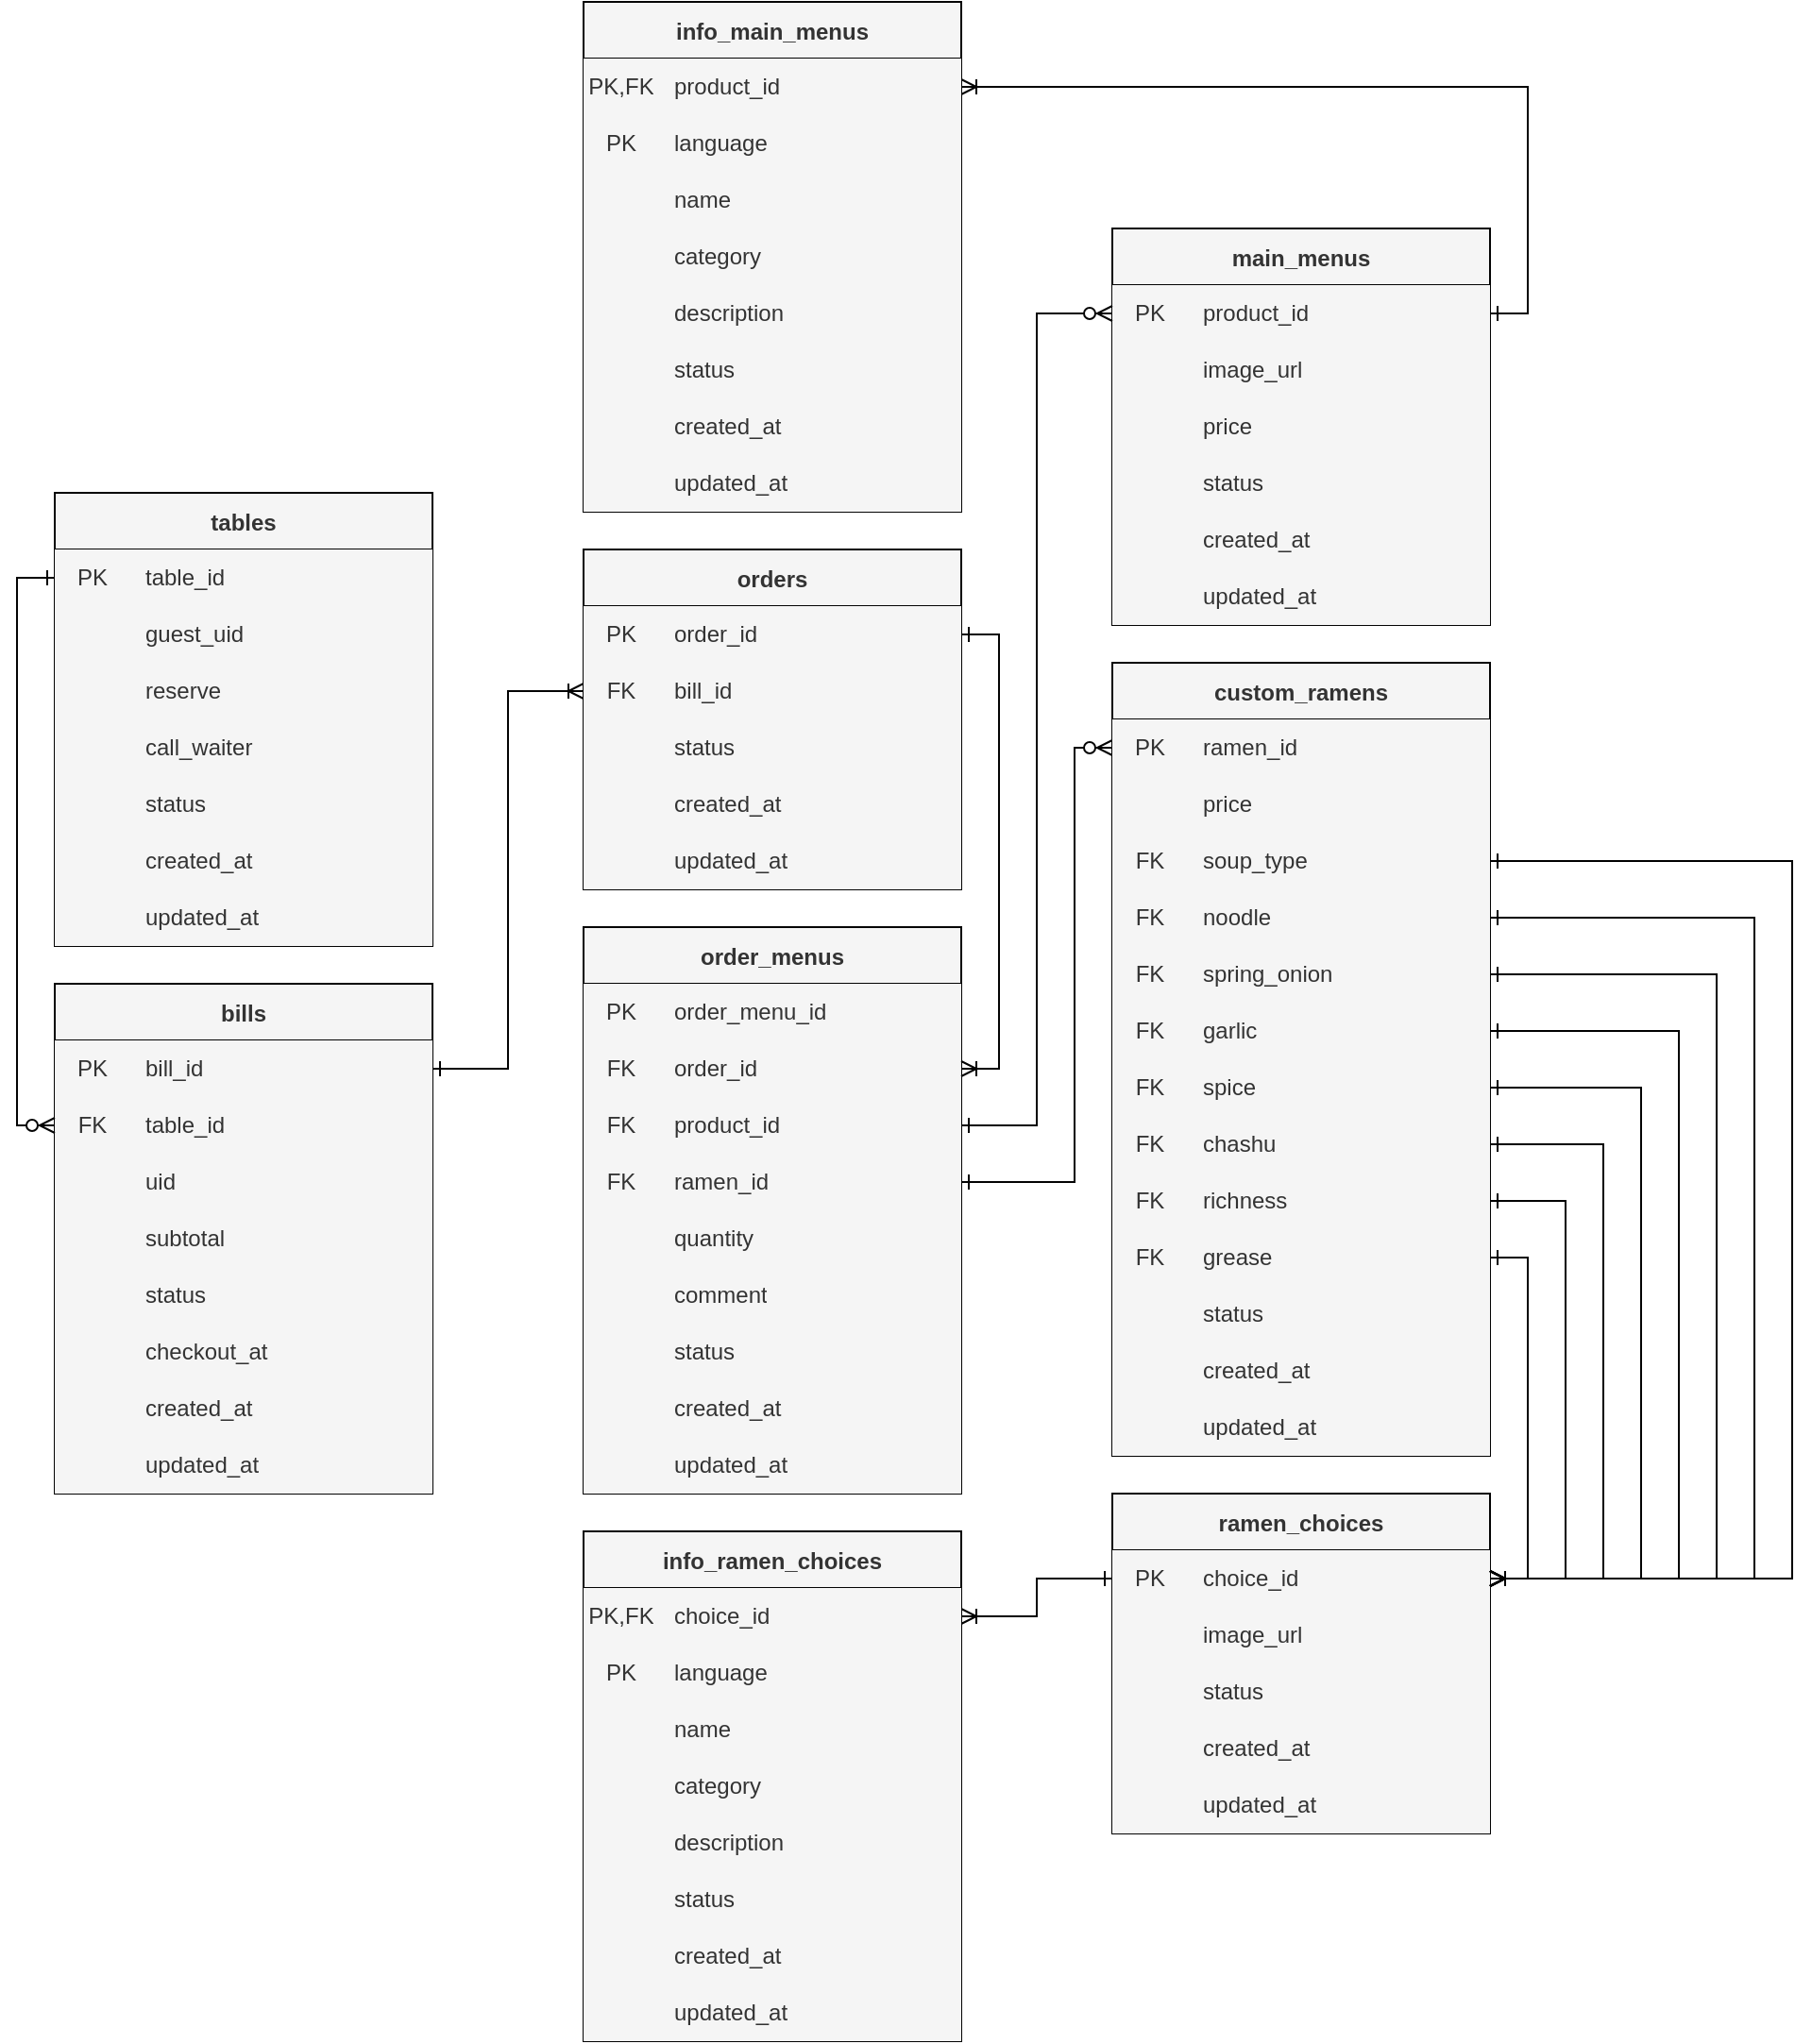 <mxfile>
    <diagram id="uJ489d6tysAtEO6ksIgO" name="ER Diagram">
        <mxGraphModel dx="1980" dy="1150" grid="1" gridSize="10" guides="1" tooltips="1" connect="1" arrows="1" fold="1" page="1" pageScale="1" pageWidth="1654" pageHeight="1169" background="#FFFFFF" math="0" shadow="0">
            <root>
                <mxCell id="0"/>
                <mxCell id="1" parent="0"/>
                <mxCell id="2" value="tables" style="shape=table;startSize=30;container=1;collapsible=0;childLayout=tableLayout;fixedRows=1;rowLines=0;fontStyle=1;align=center;labelBackgroundColor=none;fillColor=#f5f5f5;fontColor=#333333;strokeColor=#030303;" parent="1" vertex="1">
                    <mxGeometry x="120" y="290" width="200" height="240" as="geometry"/>
                </mxCell>
                <mxCell id="3" value="" style="shape=partialRectangle;html=1;whiteSpace=wrap;collapsible=0;dropTarget=0;pointerEvents=0;fillColor=#f5f5f5;top=0;left=0;bottom=1;right=0;points=[[0,0.5],[1,0.5]];portConstraint=eastwest;labelBackgroundColor=none;fontColor=#333333;strokeColor=#030303;" parent="2" vertex="1">
                    <mxGeometry y="30" width="200" height="30" as="geometry"/>
                </mxCell>
                <mxCell id="4" value="PK" style="shape=partialRectangle;html=1;whiteSpace=wrap;connectable=0;fillColor=#f5f5f5;top=0;left=0;bottom=0;right=0;overflow=hidden;labelBackgroundColor=none;fontColor=#333333;strokeColor=#030303;" parent="3" vertex="1">
                    <mxGeometry width="40" height="30" as="geometry"/>
                </mxCell>
                <mxCell id="5" value="table_id" style="shape=partialRectangle;html=1;whiteSpace=wrap;connectable=0;fillColor=#f5f5f5;top=0;left=0;bottom=0;right=0;align=left;spacingLeft=6;overflow=hidden;labelBackgroundColor=none;fontColor=#333333;strokeColor=#030303;" parent="3" vertex="1">
                    <mxGeometry x="40" width="160" height="30" as="geometry"/>
                </mxCell>
                <mxCell id="413" value="" style="shape=partialRectangle;html=1;whiteSpace=wrap;collapsible=0;dropTarget=0;pointerEvents=0;fillColor=#f5f5f5;top=0;left=0;bottom=0;right=0;points=[[0,0.5],[1,0.5]];portConstraint=eastwest;labelBackgroundColor=none;fontColor=#333333;strokeColor=#030303;" parent="2" vertex="1">
                    <mxGeometry y="60" width="200" height="30" as="geometry"/>
                </mxCell>
                <mxCell id="414" value="" style="shape=partialRectangle;html=1;whiteSpace=wrap;connectable=0;fillColor=#f5f5f5;top=0;left=0;bottom=0;right=0;overflow=hidden;labelBackgroundColor=none;fontColor=#333333;strokeColor=#030303;" parent="413" vertex="1">
                    <mxGeometry width="40" height="30" as="geometry"/>
                </mxCell>
                <mxCell id="415" value="guest_uid" style="shape=partialRectangle;html=1;whiteSpace=wrap;connectable=0;fillColor=#f5f5f5;top=0;left=0;bottom=0;right=0;align=left;spacingLeft=6;overflow=hidden;labelBackgroundColor=none;fontColor=#333333;strokeColor=#030303;" parent="413" vertex="1">
                    <mxGeometry x="40" width="160" height="30" as="geometry"/>
                </mxCell>
                <mxCell id="9" value="" style="shape=partialRectangle;html=1;whiteSpace=wrap;collapsible=0;dropTarget=0;pointerEvents=0;fillColor=#f5f5f5;top=0;left=0;bottom=0;right=0;points=[[0,0.5],[1,0.5]];portConstraint=eastwest;labelBackgroundColor=none;fontColor=#333333;strokeColor=#030303;" parent="2" vertex="1">
                    <mxGeometry y="90" width="200" height="30" as="geometry"/>
                </mxCell>
                <mxCell id="10" value="" style="shape=partialRectangle;html=1;whiteSpace=wrap;connectable=0;fillColor=#f5f5f5;top=0;left=0;bottom=0;right=0;overflow=hidden;labelBackgroundColor=none;fontColor=#333333;strokeColor=#030303;" parent="9" vertex="1">
                    <mxGeometry width="40" height="30" as="geometry"/>
                </mxCell>
                <mxCell id="11" value="reserve" style="shape=partialRectangle;html=1;whiteSpace=wrap;connectable=0;fillColor=#f5f5f5;top=0;left=0;bottom=0;right=0;align=left;spacingLeft=6;overflow=hidden;labelBackgroundColor=none;fontColor=#333333;strokeColor=#030303;" parent="9" vertex="1">
                    <mxGeometry x="40" width="160" height="30" as="geometry"/>
                </mxCell>
                <mxCell id="iADL46D0WwMGnh0RVggs-573" value="" style="shape=partialRectangle;html=1;whiteSpace=wrap;collapsible=0;dropTarget=0;pointerEvents=0;fillColor=#f5f5f5;top=0;left=0;bottom=0;right=0;points=[[0,0.5],[1,0.5]];portConstraint=eastwest;labelBackgroundColor=none;fontColor=#333333;strokeColor=#030303;" parent="2" vertex="1">
                    <mxGeometry y="120" width="200" height="30" as="geometry"/>
                </mxCell>
                <mxCell id="iADL46D0WwMGnh0RVggs-574" value="" style="shape=partialRectangle;html=1;whiteSpace=wrap;connectable=0;fillColor=#f5f5f5;top=0;left=0;bottom=0;right=0;overflow=hidden;labelBackgroundColor=none;fontColor=#333333;strokeColor=#030303;" parent="iADL46D0WwMGnh0RVggs-573" vertex="1">
                    <mxGeometry width="40" height="30" as="geometry"/>
                </mxCell>
                <mxCell id="iADL46D0WwMGnh0RVggs-575" value="call_waiter" style="shape=partialRectangle;html=1;whiteSpace=wrap;connectable=0;fillColor=#f5f5f5;top=0;left=0;bottom=0;right=0;align=left;spacingLeft=6;overflow=hidden;labelBackgroundColor=none;fontColor=#333333;strokeColor=#030303;" parent="iADL46D0WwMGnh0RVggs-573" vertex="1">
                    <mxGeometry x="40" width="160" height="30" as="geometry"/>
                </mxCell>
                <mxCell id="15" value="" style="shape=partialRectangle;html=1;whiteSpace=wrap;collapsible=0;dropTarget=0;pointerEvents=0;fillColor=#f5f5f5;top=0;left=0;bottom=0;right=0;points=[[0,0.5],[1,0.5]];portConstraint=eastwest;labelBackgroundColor=none;fontColor=#333333;strokeColor=#030303;" parent="2" vertex="1">
                    <mxGeometry y="150" width="200" height="30" as="geometry"/>
                </mxCell>
                <mxCell id="16" value="" style="shape=partialRectangle;html=1;whiteSpace=wrap;connectable=0;fillColor=#f5f5f5;top=0;left=0;bottom=0;right=0;overflow=hidden;labelBackgroundColor=none;fontColor=#333333;strokeColor=#030303;" parent="15" vertex="1">
                    <mxGeometry width="40" height="30" as="geometry"/>
                </mxCell>
                <mxCell id="17" value="status" style="shape=partialRectangle;html=1;whiteSpace=wrap;connectable=0;fillColor=#f5f5f5;top=0;left=0;bottom=0;right=0;align=left;spacingLeft=6;overflow=hidden;labelBackgroundColor=none;fontColor=#333333;strokeColor=#030303;" parent="15" vertex="1">
                    <mxGeometry x="40" width="160" height="30" as="geometry"/>
                </mxCell>
                <mxCell id="18" value="" style="shape=partialRectangle;html=1;whiteSpace=wrap;collapsible=0;dropTarget=0;pointerEvents=0;fillColor=#f5f5f5;top=0;left=0;bottom=0;right=0;points=[[0,0.5],[1,0.5]];portConstraint=eastwest;labelBackgroundColor=none;fontColor=#333333;strokeColor=#030303;" parent="2" vertex="1">
                    <mxGeometry y="180" width="200" height="30" as="geometry"/>
                </mxCell>
                <mxCell id="19" value="" style="shape=partialRectangle;html=1;whiteSpace=wrap;connectable=0;fillColor=#f5f5f5;top=0;left=0;bottom=0;right=0;overflow=hidden;labelBackgroundColor=none;fontColor=#333333;strokeColor=#030303;" parent="18" vertex="1">
                    <mxGeometry width="40" height="30" as="geometry"/>
                </mxCell>
                <mxCell id="20" value="created_at" style="shape=partialRectangle;html=1;whiteSpace=wrap;connectable=0;fillColor=#f5f5f5;top=0;left=0;bottom=0;right=0;align=left;spacingLeft=6;overflow=hidden;labelBackgroundColor=none;fontColor=#333333;strokeColor=#030303;" parent="18" vertex="1">
                    <mxGeometry x="40" width="160" height="30" as="geometry"/>
                </mxCell>
                <mxCell id="12" value="" style="shape=partialRectangle;html=1;whiteSpace=wrap;collapsible=0;dropTarget=0;pointerEvents=0;fillColor=#f5f5f5;top=0;left=0;bottom=0;right=0;points=[[0,0.5],[1,0.5]];portConstraint=eastwest;labelBackgroundColor=none;fontColor=#333333;strokeColor=#030303;" parent="2" vertex="1">
                    <mxGeometry y="210" width="200" height="30" as="geometry"/>
                </mxCell>
                <mxCell id="13" value="" style="shape=partialRectangle;html=1;whiteSpace=wrap;connectable=0;fillColor=#f5f5f5;top=0;left=0;bottom=0;right=0;overflow=hidden;labelBackgroundColor=none;fontColor=#333333;strokeColor=#030303;" parent="12" vertex="1">
                    <mxGeometry width="40" height="30" as="geometry"/>
                </mxCell>
                <mxCell id="14" value="updated_at" style="shape=partialRectangle;html=1;whiteSpace=wrap;connectable=0;fillColor=#f5f5f5;top=0;left=0;bottom=0;right=0;align=left;spacingLeft=6;overflow=hidden;labelBackgroundColor=none;fontColor=#333333;strokeColor=#030303;" parent="12" vertex="1">
                    <mxGeometry x="40" width="160" height="30" as="geometry"/>
                </mxCell>
                <mxCell id="21" value="ramen_choices" style="shape=table;startSize=30;container=1;collapsible=0;childLayout=tableLayout;fixedRows=1;rowLines=0;fontStyle=1;align=center;labelBackgroundColor=none;fillColor=#f5f5f5;fontColor=#333333;strokeColor=#030303;" parent="1" vertex="1">
                    <mxGeometry x="680" y="820" width="200" height="180" as="geometry"/>
                </mxCell>
                <mxCell id="22" value="" style="shape=partialRectangle;html=1;whiteSpace=wrap;collapsible=0;dropTarget=0;pointerEvents=0;fillColor=#f5f5f5;top=0;left=0;bottom=1;right=0;points=[[0,0.5],[1,0.5]];portConstraint=eastwest;labelBackgroundColor=none;fontColor=#333333;strokeColor=#030303;" parent="21" vertex="1">
                    <mxGeometry y="30" width="200" height="30" as="geometry"/>
                </mxCell>
                <mxCell id="23" value="PK" style="shape=partialRectangle;html=1;whiteSpace=wrap;connectable=0;fillColor=#f5f5f5;top=0;left=0;bottom=0;right=0;overflow=hidden;labelBackgroundColor=none;fontColor=#333333;strokeColor=#030303;" parent="22" vertex="1">
                    <mxGeometry width="40" height="30" as="geometry"/>
                </mxCell>
                <mxCell id="24" value="choice_id" style="shape=partialRectangle;html=1;whiteSpace=wrap;connectable=0;fillColor=#f5f5f5;top=0;left=0;bottom=0;right=0;align=left;spacingLeft=6;overflow=hidden;labelBackgroundColor=none;fontColor=#333333;strokeColor=#030303;" parent="22" vertex="1">
                    <mxGeometry x="40" width="160" height="30" as="geometry"/>
                </mxCell>
                <mxCell id="110" value="" style="shape=partialRectangle;html=1;whiteSpace=wrap;collapsible=0;dropTarget=0;pointerEvents=0;fillColor=#f5f5f5;top=0;left=0;bottom=0;right=0;points=[[0,0.5],[1,0.5]];portConstraint=eastwest;labelBackgroundColor=none;fontColor=#333333;strokeColor=#030303;" parent="21" vertex="1">
                    <mxGeometry y="60" width="200" height="30" as="geometry"/>
                </mxCell>
                <mxCell id="111" value="" style="shape=partialRectangle;html=1;whiteSpace=wrap;connectable=0;fillColor=#f5f5f5;top=0;left=0;bottom=0;right=0;overflow=hidden;labelBackgroundColor=none;fontColor=#333333;strokeColor=#030303;" parent="110" vertex="1">
                    <mxGeometry width="40" height="30" as="geometry"/>
                </mxCell>
                <mxCell id="112" value="image_url" style="shape=partialRectangle;html=1;whiteSpace=wrap;connectable=0;fillColor=#f5f5f5;top=0;left=0;bottom=0;right=0;align=left;spacingLeft=6;overflow=hidden;labelBackgroundColor=none;fontColor=#333333;strokeColor=#030303;" parent="110" vertex="1">
                    <mxGeometry x="40" width="160" height="30" as="geometry"/>
                </mxCell>
                <mxCell id="165" value="" style="shape=partialRectangle;html=1;whiteSpace=wrap;collapsible=0;dropTarget=0;pointerEvents=0;fillColor=#f5f5f5;top=0;left=0;bottom=0;right=0;points=[[0,0.5],[1,0.5]];portConstraint=eastwest;labelBackgroundColor=none;fontColor=#333333;strokeColor=#030303;" parent="21" vertex="1">
                    <mxGeometry y="90" width="200" height="30" as="geometry"/>
                </mxCell>
                <mxCell id="166" value="" style="shape=partialRectangle;html=1;whiteSpace=wrap;connectable=0;fillColor=#f5f5f5;top=0;left=0;bottom=0;right=0;overflow=hidden;labelBackgroundColor=none;fontColor=#333333;strokeColor=#030303;" parent="165" vertex="1">
                    <mxGeometry width="40" height="30" as="geometry"/>
                </mxCell>
                <mxCell id="167" value="status" style="shape=partialRectangle;html=1;whiteSpace=wrap;connectable=0;fillColor=#f5f5f5;top=0;left=0;bottom=0;right=0;align=left;spacingLeft=6;overflow=hidden;labelBackgroundColor=none;fontColor=#333333;strokeColor=#030303;" parent="165" vertex="1">
                    <mxGeometry x="40" width="160" height="30" as="geometry"/>
                </mxCell>
                <mxCell id="37" value="" style="shape=partialRectangle;html=1;whiteSpace=wrap;collapsible=0;dropTarget=0;pointerEvents=0;fillColor=#f5f5f5;top=0;left=0;bottom=0;right=0;points=[[0,0.5],[1,0.5]];portConstraint=eastwest;labelBackgroundColor=none;fontColor=#333333;strokeColor=#030303;" parent="21" vertex="1">
                    <mxGeometry y="120" width="200" height="30" as="geometry"/>
                </mxCell>
                <mxCell id="38" value="" style="shape=partialRectangle;html=1;whiteSpace=wrap;connectable=0;fillColor=#f5f5f5;top=0;left=0;bottom=0;right=0;overflow=hidden;labelBackgroundColor=none;fontColor=#333333;strokeColor=#030303;" parent="37" vertex="1">
                    <mxGeometry width="40" height="30" as="geometry"/>
                </mxCell>
                <mxCell id="39" value="created_at" style="shape=partialRectangle;html=1;whiteSpace=wrap;connectable=0;fillColor=#f5f5f5;top=0;left=0;bottom=0;right=0;align=left;spacingLeft=6;overflow=hidden;labelBackgroundColor=none;fontColor=#333333;strokeColor=#030303;" parent="37" vertex="1">
                    <mxGeometry x="40" width="160" height="30" as="geometry"/>
                </mxCell>
                <mxCell id="34" value="" style="shape=partialRectangle;html=1;whiteSpace=wrap;collapsible=0;dropTarget=0;pointerEvents=0;fillColor=#f5f5f5;top=0;left=0;bottom=0;right=0;points=[[0,0.5],[1,0.5]];portConstraint=eastwest;labelBackgroundColor=none;fontColor=#333333;strokeColor=#030303;" parent="21" vertex="1">
                    <mxGeometry y="150" width="200" height="30" as="geometry"/>
                </mxCell>
                <mxCell id="35" value="" style="shape=partialRectangle;html=1;whiteSpace=wrap;connectable=0;fillColor=#f5f5f5;top=0;left=0;bottom=0;right=0;overflow=hidden;labelBackgroundColor=none;fontColor=#333333;strokeColor=#030303;" parent="34" vertex="1">
                    <mxGeometry width="40" height="30" as="geometry"/>
                </mxCell>
                <mxCell id="36" value="updated_at" style="shape=partialRectangle;html=1;whiteSpace=wrap;connectable=0;fillColor=#f5f5f5;top=0;left=0;bottom=0;right=0;align=left;spacingLeft=6;overflow=hidden;labelBackgroundColor=none;fontColor=#333333;strokeColor=#030303;" parent="34" vertex="1">
                    <mxGeometry x="40" width="160" height="30" as="geometry"/>
                </mxCell>
                <mxCell id="40" value="bills" style="shape=table;startSize=30;container=1;collapsible=0;childLayout=tableLayout;fixedRows=1;rowLines=0;fontStyle=1;align=center;labelBackgroundColor=none;fillColor=#f5f5f5;fontColor=#333333;strokeColor=#030303;" parent="1" vertex="1">
                    <mxGeometry x="120" y="550" width="200" height="270" as="geometry"/>
                </mxCell>
                <mxCell id="41" value="" style="shape=partialRectangle;html=1;whiteSpace=wrap;collapsible=0;dropTarget=0;pointerEvents=0;fillColor=#f5f5f5;top=0;left=0;bottom=1;right=0;points=[[0,0.5],[1,0.5]];portConstraint=eastwest;labelBackgroundColor=none;fontColor=#333333;strokeColor=#030303;" parent="40" vertex="1">
                    <mxGeometry y="30" width="200" height="30" as="geometry"/>
                </mxCell>
                <mxCell id="42" value="PK" style="shape=partialRectangle;html=1;whiteSpace=wrap;connectable=0;fillColor=#f5f5f5;top=0;left=0;bottom=0;right=0;overflow=hidden;labelBackgroundColor=none;fontColor=#333333;strokeColor=#030303;" parent="41" vertex="1">
                    <mxGeometry width="40" height="30" as="geometry"/>
                </mxCell>
                <mxCell id="43" value="bill_id" style="shape=partialRectangle;html=1;whiteSpace=wrap;connectable=0;fillColor=#f5f5f5;top=0;left=0;bottom=0;right=0;align=left;spacingLeft=6;overflow=hidden;labelBackgroundColor=none;fontColor=#333333;strokeColor=#030303;" parent="41" vertex="1">
                    <mxGeometry x="40" width="160" height="30" as="geometry"/>
                </mxCell>
                <mxCell id="47" value="" style="shape=partialRectangle;html=1;whiteSpace=wrap;collapsible=0;dropTarget=0;pointerEvents=0;fillColor=#f5f5f5;top=0;left=0;bottom=0;right=0;points=[[0,0.5],[1,0.5]];portConstraint=eastwest;labelBackgroundColor=none;fontColor=#333333;strokeColor=#030303;" parent="40" vertex="1">
                    <mxGeometry y="60" width="200" height="30" as="geometry"/>
                </mxCell>
                <mxCell id="48" value="FK" style="shape=partialRectangle;html=1;whiteSpace=wrap;connectable=0;fillColor=#f5f5f5;top=0;left=0;bottom=0;right=0;overflow=hidden;labelBackgroundColor=none;fontColor=#333333;strokeColor=#030303;" parent="47" vertex="1">
                    <mxGeometry width="40" height="30" as="geometry"/>
                </mxCell>
                <mxCell id="49" value="table_id&lt;br&gt;" style="shape=partialRectangle;html=1;whiteSpace=wrap;connectable=0;fillColor=#f5f5f5;top=0;left=0;bottom=0;right=0;align=left;spacingLeft=6;overflow=hidden;labelBackgroundColor=none;fontColor=#333333;strokeColor=#030303;" parent="47" vertex="1">
                    <mxGeometry x="40" width="160" height="30" as="geometry"/>
                </mxCell>
                <mxCell id="AMo0ujocBYgYXNNr6cPi-576" value="" style="shape=partialRectangle;html=1;whiteSpace=wrap;collapsible=0;dropTarget=0;pointerEvents=0;fillColor=#f5f5f5;top=0;left=0;bottom=0;right=0;points=[[0,0.5],[1,0.5]];portConstraint=eastwest;labelBackgroundColor=none;fontColor=#333333;strokeColor=#030303;" parent="40" vertex="1">
                    <mxGeometry y="90" width="200" height="30" as="geometry"/>
                </mxCell>
                <mxCell id="AMo0ujocBYgYXNNr6cPi-577" value="" style="shape=partialRectangle;html=1;whiteSpace=wrap;connectable=0;fillColor=#f5f5f5;top=0;left=0;bottom=0;right=0;overflow=hidden;labelBackgroundColor=none;fontColor=#333333;strokeColor=#030303;" parent="AMo0ujocBYgYXNNr6cPi-576" vertex="1">
                    <mxGeometry width="40" height="30" as="geometry"/>
                </mxCell>
                <mxCell id="AMo0ujocBYgYXNNr6cPi-578" value="uid" style="shape=partialRectangle;html=1;whiteSpace=wrap;connectable=0;fillColor=#f5f5f5;top=0;left=0;bottom=0;right=0;align=left;spacingLeft=6;overflow=hidden;labelBackgroundColor=none;fontColor=#333333;strokeColor=#030303;" parent="AMo0ujocBYgYXNNr6cPi-576" vertex="1">
                    <mxGeometry x="40" width="160" height="30" as="geometry"/>
                </mxCell>
                <mxCell id="50" value="" style="shape=partialRectangle;html=1;whiteSpace=wrap;collapsible=0;dropTarget=0;pointerEvents=0;fillColor=#f5f5f5;top=0;left=0;bottom=0;right=0;points=[[0,0.5],[1,0.5]];portConstraint=eastwest;labelBackgroundColor=none;fontColor=#333333;strokeColor=#030303;" parent="40" vertex="1">
                    <mxGeometry y="120" width="200" height="30" as="geometry"/>
                </mxCell>
                <mxCell id="51" value="" style="shape=partialRectangle;html=1;whiteSpace=wrap;connectable=0;fillColor=#f5f5f5;top=0;left=0;bottom=0;right=0;overflow=hidden;labelBackgroundColor=none;fontColor=#333333;strokeColor=#030303;" parent="50" vertex="1">
                    <mxGeometry width="40" height="30" as="geometry"/>
                </mxCell>
                <mxCell id="52" value="subtotal" style="shape=partialRectangle;html=1;whiteSpace=wrap;connectable=0;fillColor=#f5f5f5;top=0;left=0;bottom=0;right=0;align=left;spacingLeft=6;overflow=hidden;labelBackgroundColor=none;fontColor=#333333;strokeColor=#030303;" parent="50" vertex="1">
                    <mxGeometry x="40" width="160" height="30" as="geometry"/>
                </mxCell>
                <mxCell id="65" value="" style="shape=partialRectangle;html=1;whiteSpace=wrap;collapsible=0;dropTarget=0;pointerEvents=0;fillColor=#f5f5f5;top=0;left=0;bottom=0;right=0;points=[[0,0.5],[1,0.5]];portConstraint=eastwest;labelBackgroundColor=none;fontColor=#333333;strokeColor=#030303;" parent="40" vertex="1">
                    <mxGeometry y="150" width="200" height="30" as="geometry"/>
                </mxCell>
                <mxCell id="66" value="" style="shape=partialRectangle;html=1;whiteSpace=wrap;connectable=0;fillColor=#f5f5f5;top=0;left=0;bottom=0;right=0;overflow=hidden;labelBackgroundColor=none;fontColor=#333333;strokeColor=#030303;" parent="65" vertex="1">
                    <mxGeometry width="40" height="30" as="geometry"/>
                </mxCell>
                <mxCell id="67" value="status" style="shape=partialRectangle;html=1;whiteSpace=wrap;connectable=0;fillColor=#f5f5f5;top=0;left=0;bottom=0;right=0;align=left;spacingLeft=6;overflow=hidden;labelBackgroundColor=none;fontColor=#333333;strokeColor=#030303;" parent="65" vertex="1">
                    <mxGeometry x="40" width="160" height="30" as="geometry"/>
                </mxCell>
                <mxCell id="392" value="" style="shape=partialRectangle;html=1;whiteSpace=wrap;collapsible=0;dropTarget=0;pointerEvents=0;fillColor=#f5f5f5;top=0;left=0;bottom=0;right=0;points=[[0,0.5],[1,0.5]];portConstraint=eastwest;labelBackgroundColor=none;fontColor=#333333;strokeColor=#030303;" parent="40" vertex="1">
                    <mxGeometry y="180" width="200" height="30" as="geometry"/>
                </mxCell>
                <mxCell id="393" value="" style="shape=partialRectangle;html=1;whiteSpace=wrap;connectable=0;fillColor=#f5f5f5;top=0;left=0;bottom=0;right=0;overflow=hidden;labelBackgroundColor=none;fontColor=#333333;strokeColor=#030303;" parent="392" vertex="1">
                    <mxGeometry width="40" height="30" as="geometry"/>
                </mxCell>
                <mxCell id="394" value="checkout_at" style="shape=partialRectangle;html=1;whiteSpace=wrap;connectable=0;fillColor=#f5f5f5;top=0;left=0;bottom=0;right=0;align=left;spacingLeft=6;overflow=hidden;labelBackgroundColor=none;fontColor=#333333;strokeColor=#030303;" parent="392" vertex="1">
                    <mxGeometry x="40" width="160" height="30" as="geometry"/>
                </mxCell>
                <mxCell id="73" value="" style="shape=partialRectangle;html=1;whiteSpace=wrap;collapsible=0;dropTarget=0;pointerEvents=0;fillColor=#f5f5f5;top=0;left=0;bottom=0;right=0;points=[[0,0.5],[1,0.5]];portConstraint=eastwest;labelBackgroundColor=none;fontColor=#333333;strokeColor=#030303;" parent="40" vertex="1">
                    <mxGeometry y="210" width="200" height="30" as="geometry"/>
                </mxCell>
                <mxCell id="74" value="" style="shape=partialRectangle;html=1;whiteSpace=wrap;connectable=0;fillColor=#f5f5f5;top=0;left=0;bottom=0;right=0;overflow=hidden;labelBackgroundColor=none;fontColor=#333333;strokeColor=#030303;" parent="73" vertex="1">
                    <mxGeometry width="40" height="30" as="geometry"/>
                </mxCell>
                <mxCell id="75" value="created_at" style="shape=partialRectangle;html=1;whiteSpace=wrap;connectable=0;fillColor=#f5f5f5;top=0;left=0;bottom=0;right=0;align=left;spacingLeft=6;overflow=hidden;labelBackgroundColor=none;fontColor=#333333;strokeColor=#030303;" parent="73" vertex="1">
                    <mxGeometry x="40" width="160" height="30" as="geometry"/>
                </mxCell>
                <mxCell id="68" value="" style="shape=partialRectangle;html=1;whiteSpace=wrap;collapsible=0;dropTarget=0;pointerEvents=0;fillColor=#f5f5f5;top=0;left=0;bottom=0;right=0;points=[[0,0.5],[1,0.5]];portConstraint=eastwest;labelBackgroundColor=none;fontColor=#333333;strokeColor=#030303;" parent="40" vertex="1">
                    <mxGeometry y="240" width="200" height="30" as="geometry"/>
                </mxCell>
                <mxCell id="69" value="" style="shape=partialRectangle;html=1;whiteSpace=wrap;connectable=0;fillColor=#f5f5f5;top=0;left=0;bottom=0;right=0;overflow=hidden;labelBackgroundColor=none;fontColor=#333333;strokeColor=#030303;" parent="68" vertex="1">
                    <mxGeometry width="40" height="30" as="geometry"/>
                </mxCell>
                <mxCell id="70" value="updated_at" style="shape=partialRectangle;html=1;whiteSpace=wrap;connectable=0;fillColor=#f5f5f5;top=0;left=0;bottom=0;right=0;align=left;spacingLeft=6;overflow=hidden;labelBackgroundColor=none;fontColor=#333333;strokeColor=#030303;" parent="68" vertex="1">
                    <mxGeometry x="40" width="160" height="30" as="geometry"/>
                </mxCell>
                <mxCell id="264" style="edgeStyle=orthogonalEdgeStyle;rounded=0;orthogonalLoop=1;jettySize=auto;html=1;entryX=1;entryY=0.5;entryDx=0;entryDy=0;exitX=0;exitY=0.5;exitDx=0;exitDy=0;endArrow=ERone;endFill=0;startArrow=ERoneToMany;startFill=0;labelBackgroundColor=none;fillColor=#f5f5f5;fontColor=#000000;strokeColor=#030303;" parent="1" source="83" target="41" edge="1">
                    <mxGeometry relative="1" as="geometry"/>
                </mxCell>
                <mxCell id="76" value="orders" style="shape=table;startSize=30;container=1;collapsible=0;childLayout=tableLayout;fixedRows=1;rowLines=0;fontStyle=1;align=center;labelBackgroundColor=none;fillColor=#f5f5f5;fontColor=#333333;strokeColor=#030303;" parent="1" vertex="1">
                    <mxGeometry x="400" y="320" width="200" height="180" as="geometry"/>
                </mxCell>
                <mxCell id="77" value="" style="shape=partialRectangle;html=1;whiteSpace=wrap;collapsible=0;dropTarget=0;pointerEvents=0;fillColor=#f5f5f5;top=0;left=0;bottom=1;right=0;points=[[0,0.5],[1,0.5]];portConstraint=eastwest;labelBackgroundColor=none;fontColor=#333333;strokeColor=#030303;" parent="76" vertex="1">
                    <mxGeometry y="30" width="200" height="30" as="geometry"/>
                </mxCell>
                <mxCell id="78" value="PK" style="shape=partialRectangle;html=1;whiteSpace=wrap;connectable=0;fillColor=#f5f5f5;top=0;left=0;bottom=0;right=0;overflow=hidden;labelBackgroundColor=none;fontColor=#333333;strokeColor=#030303;" parent="77" vertex="1">
                    <mxGeometry width="40" height="30" as="geometry"/>
                </mxCell>
                <mxCell id="79" value="order_id" style="shape=partialRectangle;html=1;whiteSpace=wrap;connectable=0;fillColor=#f5f5f5;top=0;left=0;bottom=0;right=0;align=left;spacingLeft=6;overflow=hidden;labelBackgroundColor=none;fontColor=#333333;strokeColor=#030303;" parent="77" vertex="1">
                    <mxGeometry x="40" width="160" height="30" as="geometry"/>
                </mxCell>
                <mxCell id="83" value="" style="shape=partialRectangle;html=1;whiteSpace=wrap;collapsible=0;dropTarget=0;pointerEvents=0;fillColor=#f5f5f5;top=0;left=0;bottom=0;right=0;points=[[0,0.5],[1,0.5]];portConstraint=eastwest;labelBackgroundColor=none;fontColor=#333333;strokeColor=#030303;" parent="76" vertex="1">
                    <mxGeometry y="60" width="200" height="30" as="geometry"/>
                </mxCell>
                <mxCell id="84" value="FK" style="shape=partialRectangle;html=1;whiteSpace=wrap;connectable=0;fillColor=#f5f5f5;top=0;left=0;bottom=0;right=0;overflow=hidden;labelBackgroundColor=none;fontColor=#333333;strokeColor=#030303;" parent="83" vertex="1">
                    <mxGeometry width="40" height="30" as="geometry"/>
                </mxCell>
                <mxCell id="85" value="bill_id" style="shape=partialRectangle;html=1;whiteSpace=wrap;connectable=0;fillColor=#f5f5f5;top=0;left=0;bottom=0;right=0;align=left;spacingLeft=6;overflow=hidden;labelBackgroundColor=none;fontColor=#333333;strokeColor=#030303;" parent="83" vertex="1">
                    <mxGeometry x="40" width="160" height="30" as="geometry"/>
                </mxCell>
                <mxCell id="89" value="" style="shape=partialRectangle;html=1;whiteSpace=wrap;collapsible=0;dropTarget=0;pointerEvents=0;fillColor=#f5f5f5;top=0;left=0;bottom=0;right=0;points=[[0,0.5],[1,0.5]];portConstraint=eastwest;labelBackgroundColor=none;fontColor=#333333;strokeColor=#030303;" parent="76" vertex="1">
                    <mxGeometry y="90" width="200" height="30" as="geometry"/>
                </mxCell>
                <mxCell id="90" value="" style="shape=partialRectangle;html=1;whiteSpace=wrap;connectable=0;fillColor=#f5f5f5;top=0;left=0;bottom=0;right=0;overflow=hidden;labelBackgroundColor=none;fontColor=#333333;strokeColor=#030303;" parent="89" vertex="1">
                    <mxGeometry width="40" height="30" as="geometry"/>
                </mxCell>
                <mxCell id="91" value="status" style="shape=partialRectangle;html=1;whiteSpace=wrap;connectable=0;fillColor=#f5f5f5;top=0;left=0;bottom=0;right=0;align=left;spacingLeft=6;overflow=hidden;labelBackgroundColor=none;fontColor=#333333;strokeColor=#030303;" parent="89" vertex="1">
                    <mxGeometry x="40" width="160" height="30" as="geometry"/>
                </mxCell>
                <mxCell id="95" value="" style="shape=partialRectangle;html=1;whiteSpace=wrap;collapsible=0;dropTarget=0;pointerEvents=0;fillColor=#f5f5f5;top=0;left=0;bottom=0;right=0;points=[[0,0.5],[1,0.5]];portConstraint=eastwest;labelBackgroundColor=none;fontColor=#333333;strokeColor=#030303;" parent="76" vertex="1">
                    <mxGeometry y="120" width="200" height="30" as="geometry"/>
                </mxCell>
                <mxCell id="96" value="" style="shape=partialRectangle;html=1;whiteSpace=wrap;connectable=0;fillColor=#f5f5f5;top=0;left=0;bottom=0;right=0;overflow=hidden;labelBackgroundColor=none;fontColor=#333333;strokeColor=#030303;" parent="95" vertex="1">
                    <mxGeometry width="40" height="30" as="geometry"/>
                </mxCell>
                <mxCell id="97" value="created_at" style="shape=partialRectangle;html=1;whiteSpace=wrap;connectable=0;fillColor=#f5f5f5;top=0;left=0;bottom=0;right=0;align=left;spacingLeft=6;overflow=hidden;labelBackgroundColor=none;fontColor=#333333;strokeColor=#030303;" parent="95" vertex="1">
                    <mxGeometry x="40" width="160" height="30" as="geometry"/>
                </mxCell>
                <mxCell id="92" value="" style="shape=partialRectangle;html=1;whiteSpace=wrap;collapsible=0;dropTarget=0;pointerEvents=0;fillColor=#f5f5f5;top=0;left=0;bottom=0;right=0;points=[[0,0.5],[1,0.5]];portConstraint=eastwest;labelBackgroundColor=none;fontColor=#333333;strokeColor=#030303;" parent="76" vertex="1">
                    <mxGeometry y="150" width="200" height="30" as="geometry"/>
                </mxCell>
                <mxCell id="93" value="" style="shape=partialRectangle;html=1;whiteSpace=wrap;connectable=0;fillColor=#f5f5f5;top=0;left=0;bottom=0;right=0;overflow=hidden;labelBackgroundColor=none;fontColor=#333333;strokeColor=#030303;" parent="92" vertex="1">
                    <mxGeometry width="40" height="30" as="geometry"/>
                </mxCell>
                <mxCell id="94" value="updated_at" style="shape=partialRectangle;html=1;whiteSpace=wrap;connectable=0;fillColor=#f5f5f5;top=0;left=0;bottom=0;right=0;align=left;spacingLeft=6;overflow=hidden;labelBackgroundColor=none;fontColor=#333333;strokeColor=#030303;" parent="92" vertex="1">
                    <mxGeometry x="40" width="160" height="30" as="geometry"/>
                </mxCell>
                <mxCell id="118" value="order_menus" style="shape=table;startSize=30;container=1;collapsible=0;childLayout=tableLayout;fixedRows=1;rowLines=0;fontStyle=1;align=center;labelBackgroundColor=none;fillColor=#f5f5f5;fontColor=#333333;strokeColor=#030303;" parent="1" vertex="1">
                    <mxGeometry x="400" y="520" width="200" height="300" as="geometry"/>
                </mxCell>
                <mxCell id="119" value="" style="shape=partialRectangle;html=1;whiteSpace=wrap;collapsible=0;dropTarget=0;pointerEvents=0;fillColor=#f5f5f5;top=0;left=0;bottom=1;right=0;points=[[0,0.5],[1,0.5]];portConstraint=eastwest;labelBackgroundColor=none;fontColor=#333333;strokeColor=#030303;" parent="118" vertex="1">
                    <mxGeometry y="30" width="200" height="30" as="geometry"/>
                </mxCell>
                <mxCell id="120" value="PK" style="shape=partialRectangle;html=1;whiteSpace=wrap;connectable=0;fillColor=#f5f5f5;top=0;left=0;bottom=0;right=0;overflow=hidden;labelBackgroundColor=none;fontColor=#333333;strokeColor=#030303;" parent="119" vertex="1">
                    <mxGeometry width="40" height="30" as="geometry"/>
                </mxCell>
                <mxCell id="121" value="order_menu_id" style="shape=partialRectangle;html=1;whiteSpace=wrap;connectable=0;fillColor=#f5f5f5;top=0;left=0;bottom=0;right=0;align=left;spacingLeft=6;overflow=hidden;labelBackgroundColor=none;fontColor=#333333;strokeColor=#030303;" parent="119" vertex="1">
                    <mxGeometry x="40" width="160" height="30" as="geometry"/>
                </mxCell>
                <mxCell id="211" value="" style="shape=partialRectangle;html=1;whiteSpace=wrap;collapsible=0;dropTarget=0;pointerEvents=0;fillColor=#f5f5f5;top=0;left=0;bottom=0;right=0;points=[[0,0.5],[1,0.5]];portConstraint=eastwest;labelBackgroundColor=none;fontColor=#333333;strokeColor=#030303;" parent="118" vertex="1">
                    <mxGeometry y="60" width="200" height="30" as="geometry"/>
                </mxCell>
                <mxCell id="212" value="FK" style="shape=partialRectangle;html=1;whiteSpace=wrap;connectable=0;fillColor=#f5f5f5;top=0;left=0;bottom=0;right=0;overflow=hidden;labelBackgroundColor=none;fontColor=#333333;strokeColor=#030303;" parent="211" vertex="1">
                    <mxGeometry width="40" height="30" as="geometry"/>
                </mxCell>
                <mxCell id="213" value="order_id" style="shape=partialRectangle;html=1;whiteSpace=wrap;connectable=0;fillColor=#f5f5f5;top=0;left=0;bottom=0;right=0;align=left;spacingLeft=6;overflow=hidden;labelBackgroundColor=none;fontColor=#333333;strokeColor=#030303;" parent="211" vertex="1">
                    <mxGeometry x="40" width="160" height="30" as="geometry"/>
                </mxCell>
                <mxCell id="265" value="" style="shape=partialRectangle;html=1;whiteSpace=wrap;collapsible=0;dropTarget=0;pointerEvents=0;fillColor=#f5f5f5;top=0;left=0;bottom=0;right=0;points=[[0,0.5],[1,0.5]];portConstraint=eastwest;labelBackgroundColor=none;fontColor=#333333;strokeColor=#030303;" parent="118" vertex="1">
                    <mxGeometry y="90" width="200" height="30" as="geometry"/>
                </mxCell>
                <mxCell id="266" value="FK" style="shape=partialRectangle;html=1;whiteSpace=wrap;connectable=0;fillColor=#f5f5f5;top=0;left=0;bottom=0;right=0;overflow=hidden;labelBackgroundColor=none;fontColor=#333333;strokeColor=#030303;" parent="265" vertex="1">
                    <mxGeometry width="40" height="30" as="geometry"/>
                </mxCell>
                <mxCell id="267" value="product_id" style="shape=partialRectangle;html=1;whiteSpace=wrap;connectable=0;fillColor=#f5f5f5;top=0;left=0;bottom=0;right=0;align=left;spacingLeft=6;overflow=hidden;labelBackgroundColor=none;fontColor=#333333;strokeColor=#030303;" parent="265" vertex="1">
                    <mxGeometry x="40" width="160" height="30" as="geometry"/>
                </mxCell>
                <mxCell id="128" value="" style="shape=partialRectangle;html=1;whiteSpace=wrap;collapsible=0;dropTarget=0;pointerEvents=0;fillColor=#f5f5f5;top=0;left=0;bottom=0;right=0;points=[[0,0.5],[1,0.5]];portConstraint=eastwest;labelBackgroundColor=none;fontColor=#333333;strokeColor=#030303;" parent="118" vertex="1">
                    <mxGeometry y="120" width="200" height="30" as="geometry"/>
                </mxCell>
                <mxCell id="129" value="FK" style="shape=partialRectangle;html=1;whiteSpace=wrap;connectable=0;fillColor=#f5f5f5;top=0;left=0;bottom=0;right=0;overflow=hidden;labelBackgroundColor=none;fontColor=#333333;strokeColor=#030303;" parent="128" vertex="1">
                    <mxGeometry width="40" height="30" as="geometry"/>
                </mxCell>
                <mxCell id="130" value="ramen_id" style="shape=partialRectangle;html=1;whiteSpace=wrap;connectable=0;fillColor=#f5f5f5;top=0;left=0;bottom=0;right=0;align=left;spacingLeft=6;overflow=hidden;labelBackgroundColor=none;fontColor=#333333;strokeColor=#030303;" parent="128" vertex="1">
                    <mxGeometry x="40" width="160" height="30" as="geometry"/>
                </mxCell>
                <mxCell id="257" value="" style="shape=partialRectangle;html=1;whiteSpace=wrap;collapsible=0;dropTarget=0;pointerEvents=0;fillColor=#f5f5f5;top=0;left=0;bottom=0;right=0;points=[[0,0.5],[1,0.5]];portConstraint=eastwest;labelBackgroundColor=none;fontColor=#333333;strokeColor=#030303;" parent="118" vertex="1">
                    <mxGeometry y="150" width="200" height="30" as="geometry"/>
                </mxCell>
                <mxCell id="258" value="" style="shape=partialRectangle;html=1;whiteSpace=wrap;connectable=0;fillColor=#f5f5f5;top=0;left=0;bottom=0;right=0;overflow=hidden;labelBackgroundColor=none;fontColor=#333333;strokeColor=#030303;" parent="257" vertex="1">
                    <mxGeometry width="40" height="30" as="geometry"/>
                </mxCell>
                <mxCell id="259" value="quantity" style="shape=partialRectangle;html=1;whiteSpace=wrap;connectable=0;fillColor=#f5f5f5;top=0;left=0;bottom=0;right=0;align=left;spacingLeft=6;overflow=hidden;labelBackgroundColor=none;fontColor=#333333;strokeColor=#030303;" parent="257" vertex="1">
                    <mxGeometry x="40" width="160" height="30" as="geometry"/>
                </mxCell>
                <mxCell id="571" value="" style="shape=partialRectangle;html=1;whiteSpace=wrap;collapsible=0;dropTarget=0;pointerEvents=0;fillColor=#f5f5f5;top=0;left=0;bottom=0;right=0;points=[[0,0.5],[1,0.5]];portConstraint=eastwest;labelBackgroundColor=none;fontColor=#333333;strokeColor=#030303;" parent="118" vertex="1">
                    <mxGeometry y="180" width="200" height="30" as="geometry"/>
                </mxCell>
                <mxCell id="572" value="" style="shape=partialRectangle;html=1;whiteSpace=wrap;connectable=0;fillColor=#f5f5f5;top=0;left=0;bottom=0;right=0;overflow=hidden;labelBackgroundColor=none;fontColor=#333333;strokeColor=#030303;" parent="571" vertex="1">
                    <mxGeometry width="40" height="30" as="geometry"/>
                </mxCell>
                <mxCell id="573" value="comment" style="shape=partialRectangle;html=1;whiteSpace=wrap;connectable=0;fillColor=#f5f5f5;top=0;left=0;bottom=0;right=0;align=left;spacingLeft=6;overflow=hidden;labelBackgroundColor=none;fontColor=#333333;strokeColor=#030303;" parent="571" vertex="1">
                    <mxGeometry x="40" width="160" height="30" as="geometry"/>
                </mxCell>
                <mxCell id="131" value="" style="shape=partialRectangle;html=1;whiteSpace=wrap;collapsible=0;dropTarget=0;pointerEvents=0;fillColor=#f5f5f5;top=0;left=0;bottom=0;right=0;points=[[0,0.5],[1,0.5]];portConstraint=eastwest;labelBackgroundColor=none;fontColor=#333333;strokeColor=#030303;" parent="118" vertex="1">
                    <mxGeometry y="210" width="200" height="30" as="geometry"/>
                </mxCell>
                <mxCell id="132" value="" style="shape=partialRectangle;html=1;whiteSpace=wrap;connectable=0;fillColor=#f5f5f5;top=0;left=0;bottom=0;right=0;overflow=hidden;labelBackgroundColor=none;fontColor=#333333;strokeColor=#030303;" parent="131" vertex="1">
                    <mxGeometry width="40" height="30" as="geometry"/>
                </mxCell>
                <mxCell id="133" value="status" style="shape=partialRectangle;html=1;whiteSpace=wrap;connectable=0;fillColor=#f5f5f5;top=0;left=0;bottom=0;right=0;align=left;spacingLeft=6;overflow=hidden;labelBackgroundColor=none;fontColor=#333333;strokeColor=#030303;" parent="131" vertex="1">
                    <mxGeometry x="40" width="160" height="30" as="geometry"/>
                </mxCell>
                <mxCell id="137" value="" style="shape=partialRectangle;html=1;whiteSpace=wrap;collapsible=0;dropTarget=0;pointerEvents=0;fillColor=#f5f5f5;top=0;left=0;bottom=0;right=0;points=[[0,0.5],[1,0.5]];portConstraint=eastwest;labelBackgroundColor=none;fontColor=#333333;strokeColor=#030303;" parent="118" vertex="1">
                    <mxGeometry y="240" width="200" height="30" as="geometry"/>
                </mxCell>
                <mxCell id="138" value="" style="shape=partialRectangle;html=1;whiteSpace=wrap;connectable=0;fillColor=#f5f5f5;top=0;left=0;bottom=0;right=0;overflow=hidden;labelBackgroundColor=none;fontColor=#333333;strokeColor=#030303;" parent="137" vertex="1">
                    <mxGeometry width="40" height="30" as="geometry"/>
                </mxCell>
                <mxCell id="139" value="created_at" style="shape=partialRectangle;html=1;whiteSpace=wrap;connectable=0;fillColor=#f5f5f5;top=0;left=0;bottom=0;right=0;align=left;spacingLeft=6;overflow=hidden;labelBackgroundColor=none;fontColor=#333333;strokeColor=#030303;" parent="137" vertex="1">
                    <mxGeometry x="40" width="160" height="30" as="geometry"/>
                </mxCell>
                <mxCell id="134" value="" style="shape=partialRectangle;html=1;whiteSpace=wrap;collapsible=0;dropTarget=0;pointerEvents=0;fillColor=#f5f5f5;top=0;left=0;bottom=0;right=0;points=[[0,0.5],[1,0.5]];portConstraint=eastwest;labelBackgroundColor=none;fontColor=#333333;strokeColor=#030303;" parent="118" vertex="1">
                    <mxGeometry y="270" width="200" height="30" as="geometry"/>
                </mxCell>
                <mxCell id="135" value="" style="shape=partialRectangle;html=1;whiteSpace=wrap;connectable=0;fillColor=#f5f5f5;top=0;left=0;bottom=0;right=0;overflow=hidden;labelBackgroundColor=none;fontColor=#333333;strokeColor=#030303;" parent="134" vertex="1">
                    <mxGeometry width="40" height="30" as="geometry"/>
                </mxCell>
                <mxCell id="136" value="updated_at" style="shape=partialRectangle;html=1;whiteSpace=wrap;connectable=0;fillColor=#f5f5f5;top=0;left=0;bottom=0;right=0;align=left;spacingLeft=6;overflow=hidden;labelBackgroundColor=none;fontColor=#333333;strokeColor=#030303;" parent="134" vertex="1">
                    <mxGeometry x="40" width="160" height="30" as="geometry"/>
                </mxCell>
                <mxCell id="176" value="main_menus" style="shape=table;startSize=30;container=1;collapsible=0;childLayout=tableLayout;fixedRows=1;rowLines=0;fontStyle=1;align=center;labelBackgroundColor=none;fillColor=#f5f5f5;fontColor=#333333;strokeColor=#030303;" parent="1" vertex="1">
                    <mxGeometry x="680" y="150" width="200" height="210" as="geometry"/>
                </mxCell>
                <mxCell id="177" value="" style="shape=partialRectangle;html=1;whiteSpace=wrap;collapsible=0;dropTarget=0;pointerEvents=0;fillColor=#f5f5f5;top=0;left=0;bottom=1;right=0;points=[[0,0.5],[1,0.5]];portConstraint=eastwest;labelBackgroundColor=none;fontColor=#333333;strokeColor=#030303;" parent="176" vertex="1">
                    <mxGeometry y="30" width="200" height="30" as="geometry"/>
                </mxCell>
                <mxCell id="178" value="PK" style="shape=partialRectangle;html=1;whiteSpace=wrap;connectable=0;fillColor=#f5f5f5;top=0;left=0;bottom=0;right=0;overflow=hidden;labelBackgroundColor=none;fontColor=#333333;strokeColor=#030303;" parent="177" vertex="1">
                    <mxGeometry width="40" height="30" as="geometry"/>
                </mxCell>
                <mxCell id="179" value="product_id" style="shape=partialRectangle;html=1;whiteSpace=wrap;connectable=0;fillColor=#f5f5f5;top=0;left=0;bottom=0;right=0;align=left;spacingLeft=6;overflow=hidden;labelBackgroundColor=none;fontColor=#333333;strokeColor=#030303;" parent="177" vertex="1">
                    <mxGeometry x="40" width="160" height="30" as="geometry"/>
                </mxCell>
                <mxCell id="186" value="" style="shape=partialRectangle;html=1;whiteSpace=wrap;collapsible=0;dropTarget=0;pointerEvents=0;fillColor=#f5f5f5;top=0;left=0;bottom=0;right=0;points=[[0,0.5],[1,0.5]];portConstraint=eastwest;labelBackgroundColor=none;fontColor=#333333;strokeColor=#030303;" parent="176" vertex="1">
                    <mxGeometry y="60" width="200" height="30" as="geometry"/>
                </mxCell>
                <mxCell id="187" value="" style="shape=partialRectangle;html=1;whiteSpace=wrap;connectable=0;fillColor=#f5f5f5;top=0;left=0;bottom=0;right=0;overflow=hidden;labelBackgroundColor=none;fontColor=#333333;strokeColor=#030303;" parent="186" vertex="1">
                    <mxGeometry width="40" height="30" as="geometry"/>
                </mxCell>
                <mxCell id="188" value="image_url" style="shape=partialRectangle;html=1;whiteSpace=wrap;connectable=0;fillColor=#f5f5f5;top=0;left=0;bottom=0;right=0;align=left;spacingLeft=6;overflow=hidden;labelBackgroundColor=none;fontColor=#333333;strokeColor=#030303;" parent="186" vertex="1">
                    <mxGeometry x="40" width="160" height="30" as="geometry"/>
                </mxCell>
                <mxCell id="189" value="" style="shape=partialRectangle;html=1;whiteSpace=wrap;collapsible=0;dropTarget=0;pointerEvents=0;fillColor=#f5f5f5;top=0;left=0;bottom=0;right=0;points=[[0,0.5],[1,0.5]];portConstraint=eastwest;labelBackgroundColor=none;fontColor=#333333;strokeColor=#030303;" parent="176" vertex="1">
                    <mxGeometry y="90" width="200" height="30" as="geometry"/>
                </mxCell>
                <mxCell id="190" value="" style="shape=partialRectangle;html=1;whiteSpace=wrap;connectable=0;fillColor=#f5f5f5;top=0;left=0;bottom=0;right=0;overflow=hidden;labelBackgroundColor=none;fontColor=#333333;strokeColor=#030303;" parent="189" vertex="1">
                    <mxGeometry width="40" height="30" as="geometry"/>
                </mxCell>
                <mxCell id="191" value="price" style="shape=partialRectangle;html=1;whiteSpace=wrap;connectable=0;fillColor=#f5f5f5;top=0;left=0;bottom=0;right=0;align=left;spacingLeft=6;overflow=hidden;labelBackgroundColor=none;fontColor=#333333;strokeColor=#030303;" parent="189" vertex="1">
                    <mxGeometry x="40" width="160" height="30" as="geometry"/>
                </mxCell>
                <mxCell id="195" value="" style="shape=partialRectangle;html=1;whiteSpace=wrap;collapsible=0;dropTarget=0;pointerEvents=0;fillColor=#f5f5f5;top=0;left=0;bottom=0;right=0;points=[[0,0.5],[1,0.5]];portConstraint=eastwest;labelBackgroundColor=none;fontColor=#333333;strokeColor=#030303;" parent="176" vertex="1">
                    <mxGeometry y="120" width="200" height="30" as="geometry"/>
                </mxCell>
                <mxCell id="196" value="" style="shape=partialRectangle;html=1;whiteSpace=wrap;connectable=0;fillColor=#f5f5f5;top=0;left=0;bottom=0;right=0;overflow=hidden;labelBackgroundColor=none;fontColor=#333333;strokeColor=#030303;" parent="195" vertex="1">
                    <mxGeometry width="40" height="30" as="geometry"/>
                </mxCell>
                <mxCell id="197" value="status" style="shape=partialRectangle;html=1;whiteSpace=wrap;connectable=0;fillColor=#f5f5f5;top=0;left=0;bottom=0;right=0;align=left;spacingLeft=6;overflow=hidden;labelBackgroundColor=none;fontColor=#333333;strokeColor=#030303;" parent="195" vertex="1">
                    <mxGeometry x="40" width="160" height="30" as="geometry"/>
                </mxCell>
                <mxCell id="201" value="" style="shape=partialRectangle;html=1;whiteSpace=wrap;collapsible=0;dropTarget=0;pointerEvents=0;fillColor=#f5f5f5;top=0;left=0;bottom=0;right=0;points=[[0,0.5],[1,0.5]];portConstraint=eastwest;labelBackgroundColor=none;fontColor=#333333;strokeColor=#030303;" parent="176" vertex="1">
                    <mxGeometry y="150" width="200" height="30" as="geometry"/>
                </mxCell>
                <mxCell id="202" value="" style="shape=partialRectangle;html=1;whiteSpace=wrap;connectable=0;fillColor=#f5f5f5;top=0;left=0;bottom=0;right=0;overflow=hidden;labelBackgroundColor=none;fontColor=#333333;strokeColor=#030303;" parent="201" vertex="1">
                    <mxGeometry width="40" height="30" as="geometry"/>
                </mxCell>
                <mxCell id="203" value="created_at" style="shape=partialRectangle;html=1;whiteSpace=wrap;connectable=0;fillColor=#f5f5f5;top=0;left=0;bottom=0;right=0;align=left;spacingLeft=6;overflow=hidden;labelBackgroundColor=none;fontColor=#333333;strokeColor=#030303;" parent="201" vertex="1">
                    <mxGeometry x="40" width="160" height="30" as="geometry"/>
                </mxCell>
                <mxCell id="198" value="" style="shape=partialRectangle;html=1;whiteSpace=wrap;collapsible=0;dropTarget=0;pointerEvents=0;fillColor=#f5f5f5;top=0;left=0;bottom=0;right=0;points=[[0,0.5],[1,0.5]];portConstraint=eastwest;labelBackgroundColor=none;fontColor=#333333;strokeColor=#030303;" parent="176" vertex="1">
                    <mxGeometry y="180" width="200" height="30" as="geometry"/>
                </mxCell>
                <mxCell id="199" value="" style="shape=partialRectangle;html=1;whiteSpace=wrap;connectable=0;fillColor=#f5f5f5;top=0;left=0;bottom=0;right=0;overflow=hidden;labelBackgroundColor=none;fontColor=#333333;strokeColor=#030303;" parent="198" vertex="1">
                    <mxGeometry width="40" height="30" as="geometry"/>
                </mxCell>
                <mxCell id="200" value="updated_at" style="shape=partialRectangle;html=1;whiteSpace=wrap;connectable=0;fillColor=#f5f5f5;top=0;left=0;bottom=0;right=0;align=left;spacingLeft=6;overflow=hidden;labelBackgroundColor=none;fontColor=#333333;strokeColor=#030303;" parent="198" vertex="1">
                    <mxGeometry x="40" width="160" height="30" as="geometry"/>
                </mxCell>
                <mxCell id="263" style="edgeStyle=orthogonalEdgeStyle;rounded=0;orthogonalLoop=1;jettySize=auto;html=1;entryX=0;entryY=0.5;entryDx=0;entryDy=0;endArrow=ERone;endFill=0;startArrow=ERzeroToMany;startFill=1;labelBackgroundColor=none;fillColor=#f5f5f5;fontColor=#000000;strokeColor=#030303;" parent="1" source="47" target="3" edge="1">
                    <mxGeometry relative="1" as="geometry"/>
                </mxCell>
                <mxCell id="268" style="edgeStyle=orthogonalEdgeStyle;rounded=0;orthogonalLoop=1;jettySize=auto;html=1;entryX=1;entryY=0.5;entryDx=0;entryDy=0;exitX=1;exitY=0.5;exitDx=0;exitDy=0;endArrow=ERone;endFill=0;startArrow=ERoneToMany;startFill=0;labelBackgroundColor=none;fillColor=#f5f5f5;fontColor=#000000;strokeColor=#030303;" parent="1" source="211" target="77" edge="1">
                    <mxGeometry relative="1" as="geometry"/>
                </mxCell>
                <mxCell id="269" style="edgeStyle=orthogonalEdgeStyle;rounded=0;orthogonalLoop=1;jettySize=auto;html=1;entryX=0;entryY=0.5;entryDx=0;entryDy=0;endArrow=ERzeroToMany;endFill=1;startArrow=ERone;startFill=0;labelBackgroundColor=none;fillColor=#f5f5f5;fontColor=#000000;strokeColor=#030303;" parent="1" source="265" target="177" edge="1">
                    <mxGeometry relative="1" as="geometry"/>
                </mxCell>
                <mxCell id="270" style="edgeStyle=orthogonalEdgeStyle;rounded=0;orthogonalLoop=1;jettySize=auto;html=1;entryX=0;entryY=0.5;entryDx=0;entryDy=0;endArrow=ERzeroToMany;endFill=1;startArrow=ERone;startFill=0;exitX=1;exitY=0.5;exitDx=0;exitDy=0;labelBackgroundColor=none;fillColor=#f5f5f5;fontColor=#000000;strokeColor=#030303;" parent="1" source="128" target="2oZI1ULhY5eljUw0Prns-574" edge="1">
                    <mxGeometry relative="1" as="geometry">
                        <Array as="points">
                            <mxPoint x="660" y="655"/>
                            <mxPoint x="660" y="425"/>
                        </Array>
                        <mxPoint x="520" y="700" as="sourcePoint"/>
                        <mxPoint x="680" y="425" as="targetPoint"/>
                    </mxGeometry>
                </mxCell>
                <mxCell id="387" style="edgeStyle=orthogonalEdgeStyle;rounded=0;orthogonalLoop=1;jettySize=auto;html=1;endArrow=ERoneToMany;endFill=0;startArrow=ERone;startFill=0;exitX=1;exitY=0.5;exitDx=0;exitDy=0;entryX=1;entryY=0.5;entryDx=0;entryDy=0;labelBackgroundColor=none;fillColor=#f5f5f5;fontColor=#000000;strokeColor=#030303;" parent="1" source="Y3PLin-h8izAKLr4EHET-588" target="22" edge="1">
                    <mxGeometry relative="1" as="geometry">
                        <Array as="points">
                            <mxPoint x="900" y="695"/>
                            <mxPoint x="900" y="865"/>
                        </Array>
                        <mxPoint x="970" y="780" as="targetPoint"/>
                        <mxPoint x="880" y="625" as="sourcePoint"/>
                    </mxGeometry>
                </mxCell>
                <mxCell id="471" style="edgeStyle=orthogonalEdgeStyle;rounded=0;orthogonalLoop=1;jettySize=auto;html=1;entryX=1;entryY=0.5;entryDx=0;entryDy=0;endArrow=ERoneToMany;endFill=0;startArrow=ERone;startFill=0;exitX=1;exitY=0.5;exitDx=0;exitDy=0;labelBackgroundColor=none;fillColor=#f5f5f5;fontColor=#000000;strokeColor=#030303;" parent="1" source="177" target="525" edge="1">
                    <mxGeometry relative="1" as="geometry">
                        <mxPoint x="960" y="260" as="sourcePoint"/>
                        <mxPoint x="1210" y="-140" as="targetPoint"/>
                    </mxGeometry>
                </mxCell>
                <mxCell id="489" style="edgeStyle=orthogonalEdgeStyle;rounded=0;orthogonalLoop=1;jettySize=auto;html=1;entryX=1;entryY=0.5;entryDx=0;entryDy=0;startArrow=ERone;startFill=0;endArrow=ERoneToMany;endFill=0;exitX=0;exitY=0.5;exitDx=0;exitDy=0;labelBackgroundColor=none;fillColor=#f5f5f5;fontColor=#000000;strokeColor=#030303;" parent="1" source="22" target="544" edge="1">
                    <mxGeometry relative="1" as="geometry">
                        <mxPoint x="880" y="855" as="sourcePoint"/>
                        <Array as="points">
                            <mxPoint x="640" y="865"/>
                            <mxPoint x="640" y="885"/>
                        </Array>
                    </mxGeometry>
                </mxCell>
                <mxCell id="524" value="info_main_menus" style="shape=table;startSize=30;container=1;collapsible=0;childLayout=tableLayout;fixedRows=1;rowLines=0;fontStyle=1;align=center;labelBackgroundColor=none;fillColor=#f5f5f5;fontColor=#333333;strokeColor=#030303;" parent="1" vertex="1">
                    <mxGeometry x="400" y="30" width="200" height="270" as="geometry"/>
                </mxCell>
                <mxCell id="525" value="" style="shape=partialRectangle;html=1;whiteSpace=wrap;collapsible=0;dropTarget=0;pointerEvents=0;fillColor=#f5f5f5;top=0;left=0;bottom=0;right=0;points=[[0,0.5],[1,0.5]];portConstraint=eastwest;labelBackgroundColor=none;fontColor=#333333;strokeColor=#030303;" parent="524" vertex="1">
                    <mxGeometry y="30" width="200" height="30" as="geometry"/>
                </mxCell>
                <mxCell id="526" value="PK,FK" style="shape=partialRectangle;html=1;whiteSpace=wrap;connectable=0;fillColor=#f5f5f5;top=0;left=0;bottom=0;right=0;overflow=hidden;labelBackgroundColor=none;fontColor=#333333;strokeColor=#030303;" parent="525" vertex="1">
                    <mxGeometry width="40" height="30" as="geometry"/>
                </mxCell>
                <mxCell id="527" value="product_id" style="shape=partialRectangle;html=1;whiteSpace=wrap;connectable=0;fillColor=#f5f5f5;top=0;left=0;bottom=0;right=0;align=left;spacingLeft=6;overflow=hidden;labelBackgroundColor=none;fontColor=#333333;strokeColor=#030303;" parent="525" vertex="1">
                    <mxGeometry x="40" width="160" height="30" as="geometry"/>
                </mxCell>
                <mxCell id="528" value="" style="shape=partialRectangle;html=1;whiteSpace=wrap;collapsible=0;dropTarget=0;pointerEvents=0;fillColor=#f5f5f5;top=0;left=0;bottom=1;right=0;points=[[0,0.5],[1,0.5]];portConstraint=eastwest;labelBackgroundColor=none;fontColor=#333333;strokeColor=#030303;" parent="524" vertex="1">
                    <mxGeometry y="60" width="200" height="30" as="geometry"/>
                </mxCell>
                <mxCell id="529" value="PK" style="shape=partialRectangle;html=1;whiteSpace=wrap;connectable=0;fillColor=#f5f5f5;top=0;left=0;bottom=0;right=0;overflow=hidden;labelBackgroundColor=none;fontColor=#333333;strokeColor=#030303;" parent="528" vertex="1">
                    <mxGeometry width="40" height="30" as="geometry"/>
                </mxCell>
                <mxCell id="530" value="language" style="shape=partialRectangle;html=1;whiteSpace=wrap;connectable=0;fillColor=#f5f5f5;top=0;left=0;bottom=0;right=0;align=left;spacingLeft=6;overflow=hidden;labelBackgroundColor=none;fontColor=#333333;strokeColor=#030303;" parent="528" vertex="1">
                    <mxGeometry x="40" width="160" height="30" as="geometry"/>
                </mxCell>
                <mxCell id="459" value="" style="shape=partialRectangle;html=1;whiteSpace=wrap;collapsible=0;dropTarget=0;pointerEvents=0;fillColor=#f5f5f5;top=0;left=0;bottom=0;right=0;points=[[0,0.5],[1,0.5]];portConstraint=eastwest;labelBackgroundColor=none;fontColor=#333333;strokeColor=#030303;" parent="524" vertex="1">
                    <mxGeometry y="90" width="200" height="30" as="geometry"/>
                </mxCell>
                <mxCell id="460" value="" style="shape=partialRectangle;html=1;whiteSpace=wrap;connectable=0;fillColor=#f5f5f5;top=0;left=0;bottom=0;right=0;overflow=hidden;labelBackgroundColor=none;fontColor=#333333;strokeColor=#030303;" parent="459" vertex="1">
                    <mxGeometry width="40" height="30" as="geometry"/>
                </mxCell>
                <mxCell id="461" value="name" style="shape=partialRectangle;html=1;whiteSpace=wrap;connectable=0;fillColor=#f5f5f5;top=0;left=0;bottom=0;right=0;align=left;spacingLeft=6;overflow=hidden;labelBackgroundColor=none;fontColor=#333333;strokeColor=#030303;" parent="459" vertex="1">
                    <mxGeometry x="40" width="160" height="30" as="geometry"/>
                </mxCell>
                <mxCell id="462" value="" style="shape=partialRectangle;html=1;whiteSpace=wrap;collapsible=0;dropTarget=0;pointerEvents=0;fillColor=#f5f5f5;top=0;left=0;bottom=0;right=0;points=[[0,0.5],[1,0.5]];portConstraint=eastwest;labelBackgroundColor=none;fontColor=#333333;strokeColor=#030303;" parent="524" vertex="1">
                    <mxGeometry y="120" width="200" height="30" as="geometry"/>
                </mxCell>
                <mxCell id="463" value="" style="shape=partialRectangle;html=1;whiteSpace=wrap;connectable=0;fillColor=#f5f5f5;top=0;left=0;bottom=0;right=0;overflow=hidden;labelBackgroundColor=none;fontColor=#333333;strokeColor=#030303;" parent="462" vertex="1">
                    <mxGeometry width="40" height="30" as="geometry"/>
                </mxCell>
                <mxCell id="464" value="category" style="shape=partialRectangle;html=1;whiteSpace=wrap;connectable=0;fillColor=#f5f5f5;top=0;left=0;bottom=0;right=0;align=left;spacingLeft=6;overflow=hidden;labelBackgroundColor=none;fontColor=#333333;strokeColor=#030303;" parent="462" vertex="1">
                    <mxGeometry x="40" width="160" height="30" as="geometry"/>
                </mxCell>
                <mxCell id="465" value="" style="shape=partialRectangle;html=1;whiteSpace=wrap;collapsible=0;dropTarget=0;pointerEvents=0;fillColor=#f5f5f5;top=0;left=0;bottom=0;right=0;points=[[0,0.5],[1,0.5]];portConstraint=eastwest;labelBackgroundColor=none;fontColor=#333333;strokeColor=#030303;" parent="524" vertex="1">
                    <mxGeometry y="150" width="200" height="30" as="geometry"/>
                </mxCell>
                <mxCell id="466" value="" style="shape=partialRectangle;html=1;whiteSpace=wrap;connectable=0;fillColor=#f5f5f5;top=0;left=0;bottom=0;right=0;overflow=hidden;labelBackgroundColor=none;fontColor=#333333;strokeColor=#030303;" parent="465" vertex="1">
                    <mxGeometry width="40" height="30" as="geometry"/>
                </mxCell>
                <mxCell id="467" value="description" style="shape=partialRectangle;html=1;whiteSpace=wrap;connectable=0;fillColor=#f5f5f5;top=0;left=0;bottom=0;right=0;align=left;spacingLeft=6;overflow=hidden;labelBackgroundColor=none;fontColor=#333333;strokeColor=#030303;" parent="465" vertex="1">
                    <mxGeometry x="40" width="160" height="30" as="geometry"/>
                </mxCell>
                <mxCell id="534" value="" style="shape=partialRectangle;html=1;whiteSpace=wrap;collapsible=0;dropTarget=0;pointerEvents=0;fillColor=#f5f5f5;top=0;left=0;bottom=0;right=0;points=[[0,0.5],[1,0.5]];portConstraint=eastwest;labelBackgroundColor=none;fontColor=#333333;strokeColor=#030303;" parent="524" vertex="1">
                    <mxGeometry y="180" width="200" height="30" as="geometry"/>
                </mxCell>
                <mxCell id="535" value="" style="shape=partialRectangle;html=1;whiteSpace=wrap;connectable=0;fillColor=#f5f5f5;top=0;left=0;bottom=0;right=0;overflow=hidden;labelBackgroundColor=none;fontColor=#333333;strokeColor=#030303;" parent="534" vertex="1">
                    <mxGeometry width="40" height="30" as="geometry"/>
                </mxCell>
                <mxCell id="536" value="status" style="shape=partialRectangle;html=1;whiteSpace=wrap;connectable=0;fillColor=#f5f5f5;top=0;left=0;bottom=0;right=0;align=left;spacingLeft=6;overflow=hidden;labelBackgroundColor=none;fontColor=#333333;strokeColor=#030303;" parent="534" vertex="1">
                    <mxGeometry x="40" width="160" height="30" as="geometry"/>
                </mxCell>
                <mxCell id="537" value="" style="shape=partialRectangle;html=1;whiteSpace=wrap;collapsible=0;dropTarget=0;pointerEvents=0;fillColor=#f5f5f5;top=0;left=0;bottom=0;right=0;points=[[0,0.5],[1,0.5]];portConstraint=eastwest;labelBackgroundColor=none;fontColor=#333333;strokeColor=#030303;" parent="524" vertex="1">
                    <mxGeometry y="210" width="200" height="30" as="geometry"/>
                </mxCell>
                <mxCell id="538" value="" style="shape=partialRectangle;html=1;whiteSpace=wrap;connectable=0;fillColor=#f5f5f5;top=0;left=0;bottom=0;right=0;overflow=hidden;labelBackgroundColor=none;fontColor=#333333;strokeColor=#030303;" parent="537" vertex="1">
                    <mxGeometry width="40" height="30" as="geometry"/>
                </mxCell>
                <mxCell id="539" value="created_at" style="shape=partialRectangle;html=1;whiteSpace=wrap;connectable=0;fillColor=#f5f5f5;top=0;left=0;bottom=0;right=0;align=left;spacingLeft=6;overflow=hidden;labelBackgroundColor=none;fontColor=#333333;strokeColor=#030303;" parent="537" vertex="1">
                    <mxGeometry x="40" width="160" height="30" as="geometry"/>
                </mxCell>
                <mxCell id="540" value="" style="shape=partialRectangle;html=1;whiteSpace=wrap;collapsible=0;dropTarget=0;pointerEvents=0;fillColor=#f5f5f5;top=0;left=0;bottom=0;right=0;points=[[0,0.5],[1,0.5]];portConstraint=eastwest;labelBackgroundColor=none;fontColor=#333333;strokeColor=#030303;" parent="524" vertex="1">
                    <mxGeometry y="240" width="200" height="30" as="geometry"/>
                </mxCell>
                <mxCell id="541" value="" style="shape=partialRectangle;html=1;whiteSpace=wrap;connectable=0;fillColor=#f5f5f5;top=0;left=0;bottom=0;right=0;overflow=hidden;labelBackgroundColor=none;fontColor=#333333;strokeColor=#030303;" parent="540" vertex="1">
                    <mxGeometry width="40" height="30" as="geometry"/>
                </mxCell>
                <mxCell id="542" value="updated_at" style="shape=partialRectangle;html=1;whiteSpace=wrap;connectable=0;fillColor=#f5f5f5;top=0;left=0;bottom=0;right=0;align=left;spacingLeft=6;overflow=hidden;labelBackgroundColor=none;fontColor=#333333;strokeColor=#030303;" parent="540" vertex="1">
                    <mxGeometry x="40" width="160" height="30" as="geometry"/>
                </mxCell>
                <mxCell id="543" value="info_ramen_choices" style="shape=table;startSize=30;container=1;collapsible=0;childLayout=tableLayout;fixedRows=1;rowLines=0;fontStyle=1;align=center;labelBackgroundColor=none;fillColor=#f5f5f5;fontColor=#333333;strokeColor=#030303;" parent="1" vertex="1">
                    <mxGeometry x="400" y="840" width="200" height="270" as="geometry"/>
                </mxCell>
                <mxCell id="544" value="" style="shape=partialRectangle;html=1;whiteSpace=wrap;collapsible=0;dropTarget=0;pointerEvents=0;fillColor=#f5f5f5;top=0;left=0;bottom=0;right=0;points=[[0,0.5],[1,0.5]];portConstraint=eastwest;labelBackgroundColor=none;fontColor=#333333;strokeColor=#030303;" parent="543" vertex="1">
                    <mxGeometry y="30" width="200" height="30" as="geometry"/>
                </mxCell>
                <mxCell id="545" value="PK,FK" style="shape=partialRectangle;html=1;whiteSpace=wrap;connectable=0;fillColor=#f5f5f5;top=0;left=0;bottom=0;right=0;overflow=hidden;labelBackgroundColor=none;fontColor=#333333;strokeColor=#030303;" parent="544" vertex="1">
                    <mxGeometry width="40" height="30" as="geometry"/>
                </mxCell>
                <mxCell id="546" value="choice_id" style="shape=partialRectangle;html=1;whiteSpace=wrap;connectable=0;fillColor=#f5f5f5;top=0;left=0;bottom=0;right=0;align=left;spacingLeft=6;overflow=hidden;labelBackgroundColor=none;fontColor=#333333;strokeColor=#030303;" parent="544" vertex="1">
                    <mxGeometry x="40" width="160" height="30" as="geometry"/>
                </mxCell>
                <mxCell id="547" value="" style="shape=partialRectangle;html=1;whiteSpace=wrap;collapsible=0;dropTarget=0;pointerEvents=0;fillColor=#f5f5f5;top=0;left=0;bottom=1;right=0;points=[[0,0.5],[1,0.5]];portConstraint=eastwest;labelBackgroundColor=none;fontColor=#333333;strokeColor=#030303;" parent="543" vertex="1">
                    <mxGeometry y="60" width="200" height="30" as="geometry"/>
                </mxCell>
                <mxCell id="548" value="PK" style="shape=partialRectangle;html=1;whiteSpace=wrap;connectable=0;fillColor=#f5f5f5;top=0;left=0;bottom=0;right=0;overflow=hidden;labelBackgroundColor=none;fontColor=#333333;strokeColor=#030303;" parent="547" vertex="1">
                    <mxGeometry width="40" height="30" as="geometry"/>
                </mxCell>
                <mxCell id="549" value="language" style="shape=partialRectangle;html=1;whiteSpace=wrap;connectable=0;fillColor=#f5f5f5;top=0;left=0;bottom=0;right=0;align=left;spacingLeft=6;overflow=hidden;labelBackgroundColor=none;fontColor=#333333;strokeColor=#030303;" parent="547" vertex="1">
                    <mxGeometry x="40" width="160" height="30" as="geometry"/>
                </mxCell>
                <mxCell id="550" value="" style="shape=partialRectangle;html=1;whiteSpace=wrap;collapsible=0;dropTarget=0;pointerEvents=0;fillColor=#f5f5f5;top=0;left=0;bottom=0;right=0;points=[[0,0.5],[1,0.5]];portConstraint=eastwest;labelBackgroundColor=none;fontColor=#333333;strokeColor=#030303;" parent="543" vertex="1">
                    <mxGeometry y="90" width="200" height="30" as="geometry"/>
                </mxCell>
                <mxCell id="551" value="" style="shape=partialRectangle;html=1;whiteSpace=wrap;connectable=0;fillColor=#f5f5f5;top=0;left=0;bottom=0;right=0;overflow=hidden;labelBackgroundColor=none;fontColor=#333333;strokeColor=#030303;" parent="550" vertex="1">
                    <mxGeometry width="40" height="30" as="geometry"/>
                </mxCell>
                <mxCell id="552" value="name" style="shape=partialRectangle;html=1;whiteSpace=wrap;connectable=0;fillColor=#f5f5f5;top=0;left=0;bottom=0;right=0;align=left;spacingLeft=6;overflow=hidden;labelBackgroundColor=none;fontColor=#333333;strokeColor=#030303;" parent="550" vertex="1">
                    <mxGeometry x="40" width="160" height="30" as="geometry"/>
                </mxCell>
                <mxCell id="568" value="" style="shape=partialRectangle;html=1;whiteSpace=wrap;collapsible=0;dropTarget=0;pointerEvents=0;fillColor=#f5f5f5;top=0;left=0;bottom=0;right=0;points=[[0,0.5],[1,0.5]];portConstraint=eastwest;labelBackgroundColor=none;fontColor=#333333;strokeColor=#030303;" parent="543" vertex="1">
                    <mxGeometry y="120" width="200" height="30" as="geometry"/>
                </mxCell>
                <mxCell id="569" value="" style="shape=partialRectangle;html=1;whiteSpace=wrap;connectable=0;fillColor=#f5f5f5;top=0;left=0;bottom=0;right=0;overflow=hidden;labelBackgroundColor=none;fontColor=#333333;strokeColor=#030303;" parent="568" vertex="1">
                    <mxGeometry width="40" height="30" as="geometry"/>
                </mxCell>
                <mxCell id="570" value="category" style="shape=partialRectangle;html=1;whiteSpace=wrap;connectable=0;fillColor=#f5f5f5;top=0;left=0;bottom=0;right=0;align=left;spacingLeft=6;overflow=hidden;labelBackgroundColor=none;fontColor=#333333;strokeColor=#030303;" parent="568" vertex="1">
                    <mxGeometry x="40" width="160" height="30" as="geometry"/>
                </mxCell>
                <mxCell id="556" value="" style="shape=partialRectangle;html=1;whiteSpace=wrap;collapsible=0;dropTarget=0;pointerEvents=0;fillColor=#f5f5f5;top=0;left=0;bottom=0;right=0;points=[[0,0.5],[1,0.5]];portConstraint=eastwest;labelBackgroundColor=none;fontColor=#333333;strokeColor=#030303;" parent="543" vertex="1">
                    <mxGeometry y="150" width="200" height="30" as="geometry"/>
                </mxCell>
                <mxCell id="557" value="" style="shape=partialRectangle;html=1;whiteSpace=wrap;connectable=0;fillColor=#f5f5f5;top=0;left=0;bottom=0;right=0;overflow=hidden;labelBackgroundColor=none;fontColor=#333333;strokeColor=#030303;" parent="556" vertex="1">
                    <mxGeometry width="40" height="30" as="geometry"/>
                </mxCell>
                <mxCell id="558" value="description" style="shape=partialRectangle;html=1;whiteSpace=wrap;connectable=0;fillColor=#f5f5f5;top=0;left=0;bottom=0;right=0;align=left;spacingLeft=6;overflow=hidden;labelBackgroundColor=none;fontColor=#333333;strokeColor=#030303;" parent="556" vertex="1">
                    <mxGeometry x="40" width="160" height="30" as="geometry"/>
                </mxCell>
                <mxCell id="559" value="" style="shape=partialRectangle;html=1;whiteSpace=wrap;collapsible=0;dropTarget=0;pointerEvents=0;fillColor=#f5f5f5;top=0;left=0;bottom=0;right=0;points=[[0,0.5],[1,0.5]];portConstraint=eastwest;labelBackgroundColor=none;fontColor=#333333;strokeColor=#030303;" parent="543" vertex="1">
                    <mxGeometry y="180" width="200" height="30" as="geometry"/>
                </mxCell>
                <mxCell id="560" value="" style="shape=partialRectangle;html=1;whiteSpace=wrap;connectable=0;fillColor=#f5f5f5;top=0;left=0;bottom=0;right=0;overflow=hidden;labelBackgroundColor=none;fontColor=#333333;strokeColor=#030303;" parent="559" vertex="1">
                    <mxGeometry width="40" height="30" as="geometry"/>
                </mxCell>
                <mxCell id="561" value="status" style="shape=partialRectangle;html=1;whiteSpace=wrap;connectable=0;fillColor=#f5f5f5;top=0;left=0;bottom=0;right=0;align=left;spacingLeft=6;overflow=hidden;labelBackgroundColor=none;fontColor=#333333;strokeColor=#030303;" parent="559" vertex="1">
                    <mxGeometry x="40" width="160" height="30" as="geometry"/>
                </mxCell>
                <mxCell id="562" value="" style="shape=partialRectangle;html=1;whiteSpace=wrap;collapsible=0;dropTarget=0;pointerEvents=0;fillColor=#f5f5f5;top=0;left=0;bottom=0;right=0;points=[[0,0.5],[1,0.5]];portConstraint=eastwest;labelBackgroundColor=none;fontColor=#333333;strokeColor=#030303;" parent="543" vertex="1">
                    <mxGeometry y="210" width="200" height="30" as="geometry"/>
                </mxCell>
                <mxCell id="563" value="" style="shape=partialRectangle;html=1;whiteSpace=wrap;connectable=0;fillColor=#f5f5f5;top=0;left=0;bottom=0;right=0;overflow=hidden;labelBackgroundColor=none;fontColor=#333333;strokeColor=#030303;" parent="562" vertex="1">
                    <mxGeometry width="40" height="30" as="geometry"/>
                </mxCell>
                <mxCell id="564" value="created_at" style="shape=partialRectangle;html=1;whiteSpace=wrap;connectable=0;fillColor=#f5f5f5;top=0;left=0;bottom=0;right=0;align=left;spacingLeft=6;overflow=hidden;labelBackgroundColor=none;fontColor=#333333;strokeColor=#030303;" parent="562" vertex="1">
                    <mxGeometry x="40" width="160" height="30" as="geometry"/>
                </mxCell>
                <mxCell id="565" value="" style="shape=partialRectangle;html=1;whiteSpace=wrap;collapsible=0;dropTarget=0;pointerEvents=0;fillColor=#f5f5f5;top=0;left=0;bottom=0;right=0;points=[[0,0.5],[1,0.5]];portConstraint=eastwest;labelBackgroundColor=none;fontColor=#333333;strokeColor=#030303;" parent="543" vertex="1">
                    <mxGeometry y="240" width="200" height="30" as="geometry"/>
                </mxCell>
                <mxCell id="566" value="" style="shape=partialRectangle;html=1;whiteSpace=wrap;connectable=0;fillColor=#f5f5f5;top=0;left=0;bottom=0;right=0;overflow=hidden;labelBackgroundColor=none;fontColor=#333333;strokeColor=#030303;" parent="565" vertex="1">
                    <mxGeometry width="40" height="30" as="geometry"/>
                </mxCell>
                <mxCell id="567" value="updated_at" style="shape=partialRectangle;html=1;whiteSpace=wrap;connectable=0;fillColor=#f5f5f5;top=0;left=0;bottom=0;right=0;align=left;spacingLeft=6;overflow=hidden;labelBackgroundColor=none;fontColor=#333333;strokeColor=#030303;" parent="565" vertex="1">
                    <mxGeometry x="40" width="160" height="30" as="geometry"/>
                </mxCell>
                <mxCell id="2oZI1ULhY5eljUw0Prns-573" value="custom_ramens" style="shape=table;startSize=30;container=1;collapsible=0;childLayout=tableLayout;fixedRows=1;rowLines=0;fontStyle=1;align=center;labelBackgroundColor=none;fillColor=#f5f5f5;fontColor=#333333;strokeColor=#030303;" parent="1" vertex="1">
                    <mxGeometry x="680" y="380" width="200" height="420" as="geometry"/>
                </mxCell>
                <mxCell id="2oZI1ULhY5eljUw0Prns-574" value="" style="shape=partialRectangle;html=1;whiteSpace=wrap;collapsible=0;dropTarget=0;pointerEvents=0;fillColor=#f5f5f5;top=0;left=0;bottom=1;right=0;points=[[0,0.5],[1,0.5]];portConstraint=eastwest;labelBackgroundColor=none;fontColor=#333333;strokeColor=#030303;" parent="2oZI1ULhY5eljUw0Prns-573" vertex="1">
                    <mxGeometry y="30" width="200" height="30" as="geometry"/>
                </mxCell>
                <mxCell id="2oZI1ULhY5eljUw0Prns-575" value="PK" style="shape=partialRectangle;html=1;whiteSpace=wrap;connectable=0;fillColor=#f5f5f5;top=0;left=0;bottom=0;right=0;overflow=hidden;labelBackgroundColor=none;fontColor=#333333;strokeColor=#030303;" parent="2oZI1ULhY5eljUw0Prns-574" vertex="1">
                    <mxGeometry width="40" height="30" as="geometry"/>
                </mxCell>
                <mxCell id="2oZI1ULhY5eljUw0Prns-576" value="ramen_id" style="shape=partialRectangle;html=1;whiteSpace=wrap;connectable=0;fillColor=#f5f5f5;top=0;left=0;bottom=0;right=0;align=left;spacingLeft=6;overflow=hidden;labelBackgroundColor=none;fontColor=#333333;strokeColor=#030303;" parent="2oZI1ULhY5eljUw0Prns-574" vertex="1">
                    <mxGeometry x="40" width="160" height="30" as="geometry"/>
                </mxCell>
                <mxCell id="2oZI1ULhY5eljUw0Prns-586" value="" style="shape=partialRectangle;html=1;whiteSpace=wrap;collapsible=0;dropTarget=0;pointerEvents=0;fillColor=#f5f5f5;top=0;left=0;bottom=0;right=0;points=[[0,0.5],[1,0.5]];portConstraint=eastwest;labelBackgroundColor=none;fontColor=#333333;strokeColor=#030303;" parent="2oZI1ULhY5eljUw0Prns-573" vertex="1">
                    <mxGeometry y="60" width="200" height="30" as="geometry"/>
                </mxCell>
                <mxCell id="2oZI1ULhY5eljUw0Prns-587" value="" style="shape=partialRectangle;html=1;whiteSpace=wrap;connectable=0;fillColor=#f5f5f5;top=0;left=0;bottom=0;right=0;overflow=hidden;labelBackgroundColor=none;fontColor=#333333;strokeColor=#030303;" parent="2oZI1ULhY5eljUw0Prns-586" vertex="1">
                    <mxGeometry width="40" height="30" as="geometry"/>
                </mxCell>
                <mxCell id="2oZI1ULhY5eljUw0Prns-588" value="price" style="shape=partialRectangle;html=1;whiteSpace=wrap;connectable=0;fillColor=#f5f5f5;top=0;left=0;bottom=0;right=0;align=left;spacingLeft=6;overflow=hidden;labelBackgroundColor=none;fontColor=#333333;strokeColor=#030303;" parent="2oZI1ULhY5eljUw0Prns-586" vertex="1">
                    <mxGeometry x="40" width="160" height="30" as="geometry"/>
                </mxCell>
                <mxCell id="2oZI1ULhY5eljUw0Prns-589" value="" style="shape=partialRectangle;html=1;whiteSpace=wrap;collapsible=0;dropTarget=0;pointerEvents=0;fillColor=#f5f5f5;top=0;left=0;bottom=0;right=0;points=[[0,0.5],[1,0.5]];portConstraint=eastwest;labelBackgroundColor=none;fontColor=#333333;strokeColor=#030303;" parent="2oZI1ULhY5eljUw0Prns-573" vertex="1">
                    <mxGeometry y="90" width="200" height="30" as="geometry"/>
                </mxCell>
                <mxCell id="2oZI1ULhY5eljUw0Prns-590" value="&lt;span&gt;FK&lt;/span&gt;" style="shape=partialRectangle;html=1;whiteSpace=wrap;connectable=0;fillColor=#f5f5f5;top=0;left=0;bottom=0;right=0;overflow=hidden;labelBackgroundColor=none;fontColor=#333333;strokeColor=#030303;" parent="2oZI1ULhY5eljUw0Prns-589" vertex="1">
                    <mxGeometry width="40" height="30" as="geometry"/>
                </mxCell>
                <mxCell id="2oZI1ULhY5eljUw0Prns-591" value="soup_type" style="shape=partialRectangle;html=1;whiteSpace=wrap;connectable=0;fillColor=#f5f5f5;top=0;left=0;bottom=0;right=0;align=left;spacingLeft=6;overflow=hidden;labelBackgroundColor=none;fontColor=#333333;strokeColor=#030303;" parent="2oZI1ULhY5eljUw0Prns-589" vertex="1">
                    <mxGeometry x="40" width="160" height="30" as="geometry"/>
                </mxCell>
                <mxCell id="Y3PLin-h8izAKLr4EHET-573" value="" style="shape=partialRectangle;html=1;whiteSpace=wrap;collapsible=0;dropTarget=0;pointerEvents=0;fillColor=#f5f5f5;top=0;left=0;bottom=0;right=0;points=[[0,0.5],[1,0.5]];portConstraint=eastwest;labelBackgroundColor=none;fontColor=#333333;strokeColor=#030303;" parent="2oZI1ULhY5eljUw0Prns-573" vertex="1">
                    <mxGeometry y="120" width="200" height="30" as="geometry"/>
                </mxCell>
                <mxCell id="Y3PLin-h8izAKLr4EHET-574" value="FK" style="shape=partialRectangle;html=1;whiteSpace=wrap;connectable=0;fillColor=#f5f5f5;top=0;left=0;bottom=0;right=0;overflow=hidden;labelBackgroundColor=none;fontColor=#333333;strokeColor=#030303;" parent="Y3PLin-h8izAKLr4EHET-573" vertex="1">
                    <mxGeometry width="40" height="30" as="geometry"/>
                </mxCell>
                <mxCell id="Y3PLin-h8izAKLr4EHET-575" value="noodle" style="shape=partialRectangle;html=1;whiteSpace=wrap;connectable=0;fillColor=#f5f5f5;top=0;left=0;bottom=0;right=0;align=left;spacingLeft=6;overflow=hidden;labelBackgroundColor=none;fontColor=#333333;strokeColor=#030303;" parent="Y3PLin-h8izAKLr4EHET-573" vertex="1">
                    <mxGeometry x="40" width="160" height="30" as="geometry"/>
                </mxCell>
                <mxCell id="Y3PLin-h8izAKLr4EHET-576" value="" style="shape=partialRectangle;html=1;whiteSpace=wrap;collapsible=0;dropTarget=0;pointerEvents=0;fillColor=#f5f5f5;top=0;left=0;bottom=0;right=0;points=[[0,0.5],[1,0.5]];portConstraint=eastwest;labelBackgroundColor=none;fontColor=#333333;strokeColor=#030303;" parent="2oZI1ULhY5eljUw0Prns-573" vertex="1">
                    <mxGeometry y="150" width="200" height="30" as="geometry"/>
                </mxCell>
                <mxCell id="Y3PLin-h8izAKLr4EHET-577" value="&lt;span&gt;FK&lt;/span&gt;" style="shape=partialRectangle;html=1;whiteSpace=wrap;connectable=0;fillColor=#f5f5f5;top=0;left=0;bottom=0;right=0;overflow=hidden;labelBackgroundColor=none;fontColor=#333333;strokeColor=#030303;" parent="Y3PLin-h8izAKLr4EHET-576" vertex="1">
                    <mxGeometry width="40" height="30" as="geometry"/>
                </mxCell>
                <mxCell id="Y3PLin-h8izAKLr4EHET-578" value="spring_onion" style="shape=partialRectangle;html=1;whiteSpace=wrap;connectable=0;fillColor=#f5f5f5;top=0;left=0;bottom=0;right=0;align=left;spacingLeft=6;overflow=hidden;labelBackgroundColor=none;fontColor=#333333;strokeColor=#030303;" parent="Y3PLin-h8izAKLr4EHET-576" vertex="1">
                    <mxGeometry x="40" width="160" height="30" as="geometry"/>
                </mxCell>
                <mxCell id="Y3PLin-h8izAKLr4EHET-579" value="" style="shape=partialRectangle;html=1;whiteSpace=wrap;collapsible=0;dropTarget=0;pointerEvents=0;fillColor=#f5f5f5;top=0;left=0;bottom=0;right=0;points=[[0,0.5],[1,0.5]];portConstraint=eastwest;labelBackgroundColor=none;fontColor=#333333;strokeColor=#030303;" parent="2oZI1ULhY5eljUw0Prns-573" vertex="1">
                    <mxGeometry y="180" width="200" height="30" as="geometry"/>
                </mxCell>
                <mxCell id="Y3PLin-h8izAKLr4EHET-580" value="&lt;span&gt;FK&lt;/span&gt;" style="shape=partialRectangle;html=1;whiteSpace=wrap;connectable=0;fillColor=#f5f5f5;top=0;left=0;bottom=0;right=0;overflow=hidden;labelBackgroundColor=none;fontColor=#333333;strokeColor=#030303;" parent="Y3PLin-h8izAKLr4EHET-579" vertex="1">
                    <mxGeometry width="40" height="30" as="geometry"/>
                </mxCell>
                <mxCell id="Y3PLin-h8izAKLr4EHET-581" value="garlic" style="shape=partialRectangle;html=1;whiteSpace=wrap;connectable=0;fillColor=#f5f5f5;top=0;left=0;bottom=0;right=0;align=left;spacingLeft=6;overflow=hidden;labelBackgroundColor=none;fontColor=#333333;strokeColor=#030303;" parent="Y3PLin-h8izAKLr4EHET-579" vertex="1">
                    <mxGeometry x="40" width="160" height="30" as="geometry"/>
                </mxCell>
                <mxCell id="Y3PLin-h8izAKLr4EHET-582" value="" style="shape=partialRectangle;html=1;whiteSpace=wrap;collapsible=0;dropTarget=0;pointerEvents=0;fillColor=#f5f5f5;top=0;left=0;bottom=0;right=0;points=[[0,0.5],[1,0.5]];portConstraint=eastwest;labelBackgroundColor=none;fontColor=#333333;strokeColor=#030303;" parent="2oZI1ULhY5eljUw0Prns-573" vertex="1">
                    <mxGeometry y="210" width="200" height="30" as="geometry"/>
                </mxCell>
                <mxCell id="Y3PLin-h8izAKLr4EHET-583" value="&lt;span&gt;FK&lt;/span&gt;" style="shape=partialRectangle;html=1;whiteSpace=wrap;connectable=0;fillColor=#f5f5f5;top=0;left=0;bottom=0;right=0;overflow=hidden;labelBackgroundColor=none;fontColor=#333333;strokeColor=#030303;" parent="Y3PLin-h8izAKLr4EHET-582" vertex="1">
                    <mxGeometry width="40" height="30" as="geometry"/>
                </mxCell>
                <mxCell id="Y3PLin-h8izAKLr4EHET-584" value="spice" style="shape=partialRectangle;html=1;whiteSpace=wrap;connectable=0;fillColor=#f5f5f5;top=0;left=0;bottom=0;right=0;align=left;spacingLeft=6;overflow=hidden;labelBackgroundColor=none;fontColor=#333333;strokeColor=#030303;" parent="Y3PLin-h8izAKLr4EHET-582" vertex="1">
                    <mxGeometry x="40" width="160" height="30" as="geometry"/>
                </mxCell>
                <mxCell id="Y3PLin-h8izAKLr4EHET-585" value="" style="shape=partialRectangle;html=1;whiteSpace=wrap;collapsible=0;dropTarget=0;pointerEvents=0;fillColor=#f5f5f5;top=0;left=0;bottom=0;right=0;points=[[0,0.5],[1,0.5]];portConstraint=eastwest;labelBackgroundColor=none;fontColor=#333333;strokeColor=#030303;" parent="2oZI1ULhY5eljUw0Prns-573" vertex="1">
                    <mxGeometry y="240" width="200" height="30" as="geometry"/>
                </mxCell>
                <mxCell id="Y3PLin-h8izAKLr4EHET-586" value="&lt;span&gt;FK&lt;/span&gt;" style="shape=partialRectangle;html=1;whiteSpace=wrap;connectable=0;fillColor=#f5f5f5;top=0;left=0;bottom=0;right=0;overflow=hidden;labelBackgroundColor=none;fontColor=#333333;strokeColor=#030303;" parent="Y3PLin-h8izAKLr4EHET-585" vertex="1">
                    <mxGeometry width="40" height="30" as="geometry"/>
                </mxCell>
                <mxCell id="Y3PLin-h8izAKLr4EHET-587" value="chashu" style="shape=partialRectangle;html=1;whiteSpace=wrap;connectable=0;fillColor=#f5f5f5;top=0;left=0;bottom=0;right=0;align=left;spacingLeft=6;overflow=hidden;labelBackgroundColor=none;fontColor=#333333;strokeColor=#030303;" parent="Y3PLin-h8izAKLr4EHET-585" vertex="1">
                    <mxGeometry x="40" width="160" height="30" as="geometry"/>
                </mxCell>
                <mxCell id="Y3PLin-h8izAKLr4EHET-591" value="" style="shape=partialRectangle;html=1;whiteSpace=wrap;collapsible=0;dropTarget=0;pointerEvents=0;fillColor=#f5f5f5;top=0;left=0;bottom=0;right=0;points=[[0,0.5],[1,0.5]];portConstraint=eastwest;labelBackgroundColor=none;fontColor=#333333;strokeColor=#030303;" parent="2oZI1ULhY5eljUw0Prns-573" vertex="1">
                    <mxGeometry y="270" width="200" height="30" as="geometry"/>
                </mxCell>
                <mxCell id="Y3PLin-h8izAKLr4EHET-592" value="&lt;span&gt;FK&lt;/span&gt;" style="shape=partialRectangle;html=1;whiteSpace=wrap;connectable=0;fillColor=#f5f5f5;top=0;left=0;bottom=0;right=0;overflow=hidden;labelBackgroundColor=none;fontColor=#333333;strokeColor=#030303;" parent="Y3PLin-h8izAKLr4EHET-591" vertex="1">
                    <mxGeometry width="40" height="30" as="geometry"/>
                </mxCell>
                <mxCell id="Y3PLin-h8izAKLr4EHET-593" value="richness" style="shape=partialRectangle;html=1;whiteSpace=wrap;connectable=0;fillColor=#f5f5f5;top=0;left=0;bottom=0;right=0;align=left;spacingLeft=6;overflow=hidden;labelBackgroundColor=none;fontColor=#333333;strokeColor=#030303;" parent="Y3PLin-h8izAKLr4EHET-591" vertex="1">
                    <mxGeometry x="40" width="160" height="30" as="geometry"/>
                </mxCell>
                <mxCell id="Y3PLin-h8izAKLr4EHET-588" value="" style="shape=partialRectangle;html=1;whiteSpace=wrap;collapsible=0;dropTarget=0;pointerEvents=0;fillColor=#f5f5f5;top=0;left=0;bottom=0;right=0;points=[[0,0.5],[1,0.5]];portConstraint=eastwest;labelBackgroundColor=none;fontColor=#333333;strokeColor=#030303;" parent="2oZI1ULhY5eljUw0Prns-573" vertex="1">
                    <mxGeometry y="300" width="200" height="30" as="geometry"/>
                </mxCell>
                <mxCell id="Y3PLin-h8izAKLr4EHET-589" value="&lt;span&gt;FK&lt;/span&gt;" style="shape=partialRectangle;html=1;whiteSpace=wrap;connectable=0;fillColor=#f5f5f5;top=0;left=0;bottom=0;right=0;overflow=hidden;labelBackgroundColor=none;fontColor=#333333;strokeColor=#030303;" parent="Y3PLin-h8izAKLr4EHET-588" vertex="1">
                    <mxGeometry width="40" height="30" as="geometry"/>
                </mxCell>
                <mxCell id="Y3PLin-h8izAKLr4EHET-590" value="grease" style="shape=partialRectangle;html=1;whiteSpace=wrap;connectable=0;fillColor=#f5f5f5;top=0;left=0;bottom=0;right=0;align=left;spacingLeft=6;overflow=hidden;labelBackgroundColor=none;fontColor=#333333;strokeColor=#030303;" parent="Y3PLin-h8izAKLr4EHET-588" vertex="1">
                    <mxGeometry x="40" width="160" height="30" as="geometry"/>
                </mxCell>
                <mxCell id="2oZI1ULhY5eljUw0Prns-577" value="" style="shape=partialRectangle;html=1;whiteSpace=wrap;collapsible=0;dropTarget=0;pointerEvents=0;fillColor=#f5f5f5;top=0;left=0;bottom=0;right=0;points=[[0,0.5],[1,0.5]];portConstraint=eastwest;labelBackgroundColor=none;fontColor=#333333;strokeColor=#030303;" parent="2oZI1ULhY5eljUw0Prns-573" vertex="1">
                    <mxGeometry y="330" width="200" height="30" as="geometry"/>
                </mxCell>
                <mxCell id="2oZI1ULhY5eljUw0Prns-578" value="" style="shape=partialRectangle;html=1;whiteSpace=wrap;connectable=0;fillColor=#f5f5f5;top=0;left=0;bottom=0;right=0;overflow=hidden;labelBackgroundColor=none;fontColor=#333333;strokeColor=#030303;" parent="2oZI1ULhY5eljUw0Prns-577" vertex="1">
                    <mxGeometry width="40" height="30" as="geometry"/>
                </mxCell>
                <mxCell id="2oZI1ULhY5eljUw0Prns-579" value="status" style="shape=partialRectangle;html=1;whiteSpace=wrap;connectable=0;fillColor=#f5f5f5;top=0;left=0;bottom=0;right=0;align=left;spacingLeft=6;overflow=hidden;labelBackgroundColor=none;fontColor=#333333;strokeColor=#030303;" parent="2oZI1ULhY5eljUw0Prns-577" vertex="1">
                    <mxGeometry x="40" width="160" height="30" as="geometry"/>
                </mxCell>
                <mxCell id="2oZI1ULhY5eljUw0Prns-580" value="" style="shape=partialRectangle;html=1;whiteSpace=wrap;collapsible=0;dropTarget=0;pointerEvents=0;fillColor=#f5f5f5;top=0;left=0;bottom=0;right=0;points=[[0,0.5],[1,0.5]];portConstraint=eastwest;labelBackgroundColor=none;fontColor=#333333;strokeColor=#030303;" parent="2oZI1ULhY5eljUw0Prns-573" vertex="1">
                    <mxGeometry y="360" width="200" height="30" as="geometry"/>
                </mxCell>
                <mxCell id="2oZI1ULhY5eljUw0Prns-581" value="" style="shape=partialRectangle;html=1;whiteSpace=wrap;connectable=0;fillColor=#f5f5f5;top=0;left=0;bottom=0;right=0;overflow=hidden;labelBackgroundColor=none;fontColor=#333333;strokeColor=#030303;" parent="2oZI1ULhY5eljUw0Prns-580" vertex="1">
                    <mxGeometry width="40" height="30" as="geometry"/>
                </mxCell>
                <mxCell id="2oZI1ULhY5eljUw0Prns-582" value="created_at" style="shape=partialRectangle;html=1;whiteSpace=wrap;connectable=0;fillColor=#f5f5f5;top=0;left=0;bottom=0;right=0;align=left;spacingLeft=6;overflow=hidden;labelBackgroundColor=none;fontColor=#333333;strokeColor=#030303;" parent="2oZI1ULhY5eljUw0Prns-580" vertex="1">
                    <mxGeometry x="40" width="160" height="30" as="geometry"/>
                </mxCell>
                <mxCell id="2oZI1ULhY5eljUw0Prns-583" value="" style="shape=partialRectangle;html=1;whiteSpace=wrap;collapsible=0;dropTarget=0;pointerEvents=0;fillColor=#f5f5f5;top=0;left=0;bottom=0;right=0;points=[[0,0.5],[1,0.5]];portConstraint=eastwest;labelBackgroundColor=none;fontColor=#333333;strokeColor=#030303;" parent="2oZI1ULhY5eljUw0Prns-573" vertex="1">
                    <mxGeometry y="390" width="200" height="30" as="geometry"/>
                </mxCell>
                <mxCell id="2oZI1ULhY5eljUw0Prns-584" value="" style="shape=partialRectangle;html=1;whiteSpace=wrap;connectable=0;fillColor=#f5f5f5;top=0;left=0;bottom=0;right=0;overflow=hidden;labelBackgroundColor=none;fontColor=#333333;strokeColor=#030303;" parent="2oZI1ULhY5eljUw0Prns-583" vertex="1">
                    <mxGeometry width="40" height="30" as="geometry"/>
                </mxCell>
                <mxCell id="2oZI1ULhY5eljUw0Prns-585" value="updated_at" style="shape=partialRectangle;html=1;whiteSpace=wrap;connectable=0;fillColor=#f5f5f5;top=0;left=0;bottom=0;right=0;align=left;spacingLeft=6;overflow=hidden;labelBackgroundColor=none;fontColor=#333333;strokeColor=#030303;" parent="2oZI1ULhY5eljUw0Prns-583" vertex="1">
                    <mxGeometry x="40" width="160" height="30" as="geometry"/>
                </mxCell>
                <mxCell id="2oZI1ULhY5eljUw0Prns-595" style="edgeStyle=orthogonalEdgeStyle;html=1;entryX=1;entryY=0.5;entryDx=0;entryDy=0;endArrow=ERoneToMany;endFill=0;strokeColor=#000000;rounded=0;exitX=1;exitY=0.5;exitDx=0;exitDy=0;startArrow=ERone;startFill=0;" parent="1" source="Y3PLin-h8izAKLr4EHET-591" target="22" edge="1">
                    <mxGeometry relative="1" as="geometry">
                        <Array as="points">
                            <mxPoint x="920" y="665"/>
                            <mxPoint x="920" y="865"/>
                        </Array>
                    </mxGeometry>
                </mxCell>
                <mxCell id="jtZCsdgQHS7pvmt79RbL-573" style="edgeStyle=orthogonalEdgeStyle;html=1;endArrow=ERoneToMany;endFill=0;strokeColor=#000000;rounded=0;exitX=1;exitY=0.5;exitDx=0;exitDy=0;startArrow=ERone;startFill=0;entryX=1;entryY=0.5;entryDx=0;entryDy=0;" parent="1" source="Y3PLin-h8izAKLr4EHET-585" target="22" edge="1">
                    <mxGeometry relative="1" as="geometry">
                        <Array as="points">
                            <mxPoint x="940" y="635"/>
                            <mxPoint x="940" y="865"/>
                        </Array>
                        <mxPoint x="890" y="675" as="sourcePoint"/>
                        <mxPoint x="910" y="910" as="targetPoint"/>
                    </mxGeometry>
                </mxCell>
                <mxCell id="jtZCsdgQHS7pvmt79RbL-574" style="edgeStyle=orthogonalEdgeStyle;html=1;entryX=1;entryY=0.5;entryDx=0;entryDy=0;endArrow=ERoneToMany;endFill=0;strokeColor=#000000;rounded=0;exitX=1;exitY=0.5;exitDx=0;exitDy=0;startArrow=ERone;startFill=0;" parent="1" source="Y3PLin-h8izAKLr4EHET-582" target="22" edge="1">
                    <mxGeometry relative="1" as="geometry">
                        <Array as="points">
                            <mxPoint x="960" y="605"/>
                            <mxPoint x="960" y="865"/>
                        </Array>
                        <mxPoint x="1100" y="650" as="sourcePoint"/>
                        <mxPoint x="1100" y="910" as="targetPoint"/>
                    </mxGeometry>
                </mxCell>
                <mxCell id="jtZCsdgQHS7pvmt79RbL-575" style="edgeStyle=orthogonalEdgeStyle;html=1;entryX=1;entryY=0.5;entryDx=0;entryDy=0;endArrow=ERoneToMany;endFill=0;strokeColor=#000000;rounded=0;exitX=1;exitY=0.5;exitDx=0;exitDy=0;startArrow=ERone;startFill=0;" parent="1" source="Y3PLin-h8izAKLr4EHET-576" target="22" edge="1">
                    <mxGeometry relative="1" as="geometry">
                        <Array as="points">
                            <mxPoint x="1000" y="545"/>
                            <mxPoint x="1000" y="865"/>
                        </Array>
                        <mxPoint x="1160" y="640" as="sourcePoint"/>
                        <mxPoint x="1160" y="900" as="targetPoint"/>
                    </mxGeometry>
                </mxCell>
                <mxCell id="jtZCsdgQHS7pvmt79RbL-576" style="edgeStyle=orthogonalEdgeStyle;html=1;entryX=1;entryY=0.5;entryDx=0;entryDy=0;endArrow=ERoneToMany;endFill=0;strokeColor=#000000;rounded=0;exitX=1;exitY=0.5;exitDx=0;exitDy=0;startArrow=ERone;startFill=0;" parent="1" source="Y3PLin-h8izAKLr4EHET-579" target="22" edge="1">
                    <mxGeometry relative="1" as="geometry">
                        <Array as="points">
                            <mxPoint x="980" y="575"/>
                            <mxPoint x="980" y="865"/>
                        </Array>
                        <mxPoint x="1030" y="584" as="sourcePoint"/>
                        <mxPoint x="1030" y="844" as="targetPoint"/>
                    </mxGeometry>
                </mxCell>
                <mxCell id="jtZCsdgQHS7pvmt79RbL-577" style="edgeStyle=orthogonalEdgeStyle;html=1;entryX=1;entryY=0.5;entryDx=0;entryDy=0;endArrow=ERoneToMany;endFill=0;strokeColor=#000000;rounded=0;exitX=1;exitY=0.5;exitDx=0;exitDy=0;startArrow=ERone;startFill=0;" parent="1" source="2oZI1ULhY5eljUw0Prns-589" target="22" edge="1">
                    <mxGeometry relative="1" as="geometry">
                        <Array as="points">
                            <mxPoint x="1040" y="485"/>
                            <mxPoint x="1040" y="865"/>
                        </Array>
                        <mxPoint x="1150" y="610" as="sourcePoint"/>
                        <mxPoint x="1150" y="870" as="targetPoint"/>
                    </mxGeometry>
                </mxCell>
                <mxCell id="jtZCsdgQHS7pvmt79RbL-578" style="edgeStyle=orthogonalEdgeStyle;html=1;entryX=1;entryY=0.5;entryDx=0;entryDy=0;endArrow=ERoneToMany;endFill=0;strokeColor=#000000;rounded=0;exitX=1;exitY=0.5;exitDx=0;exitDy=0;startArrow=ERone;startFill=0;" parent="1" source="Y3PLin-h8izAKLr4EHET-573" target="22" edge="1">
                    <mxGeometry relative="1" as="geometry">
                        <Array as="points">
                            <mxPoint x="1020" y="515"/>
                            <mxPoint x="1020" y="865"/>
                        </Array>
                        <mxPoint x="1040" y="670" as="sourcePoint"/>
                        <mxPoint x="1040" y="930" as="targetPoint"/>
                    </mxGeometry>
                </mxCell>
            </root>
        </mxGraphModel>
    </diagram>
    <diagram id="UB_D4_3bF93_sPcmzKFP" name="Architecture">
        <mxGraphModel dx="1502" dy="997" grid="1" gridSize="10" guides="1" tooltips="1" connect="1" arrows="1" fold="1" page="1" pageScale="1" pageWidth="850" pageHeight="1100" math="0" shadow="0">
            <root>
                <mxCell id="OTNO1LHW_o7IhWaeYiP7-0"/>
                <mxCell id="OTNO1LHW_o7IhWaeYiP7-1" parent="OTNO1LHW_o7IhWaeYiP7-0"/>
                <mxCell id="YG5ANHCgk5GaPyJnMfzA-73" value="" style="group;labelBackgroundColor=none;strokeColor=#666666;fontColor=#333333;" parent="OTNO1LHW_o7IhWaeYiP7-1" connectable="0" vertex="1">
                    <mxGeometry x="30" y="80" width="1130" height="370" as="geometry"/>
                </mxCell>
                <mxCell id="YG5ANHCgk5GaPyJnMfzA-28" value="" style="group;fillColor=#f5f5f5;strokeColor=#666666;fontColor=#333333;" parent="YG5ANHCgk5GaPyJnMfzA-73" connectable="0" vertex="1">
                    <mxGeometry x="190" width="300" height="370" as="geometry"/>
                </mxCell>
                <mxCell id="DYBEpCh68kAfyILHhq28-2" value="&amp;lt;&amp;lt;Subsystem&amp;gt;&amp;gt; Frontend" style="verticalAlign=top;align=left;shape=cube;size=10;direction=south;fontStyle=0;html=1;boundedLbl=1;spacingLeft=5;fillColor=#f5f5f5;strokeColor=#666666;fontColor=#333333;" parent="YG5ANHCgk5GaPyJnMfzA-28" vertex="1">
                    <mxGeometry x="10" width="290" height="370" as="geometry"/>
                </mxCell>
                <mxCell id="DYBEpCh68kAfyILHhq28-22" style="edgeStyle=orthogonalEdgeStyle;rounded=0;orthogonalLoop=1;jettySize=auto;html=1;startArrow=none;startFill=0;endArrow=halfCircle;endFill=0;fillColor=#f5f5f5;strokeColor=#666666;" parent="YG5ANHCgk5GaPyJnMfzA-28" source="ZPm09U0hqpPt0B_QvkCa-0" edge="1">
                    <mxGeometry relative="1" as="geometry">
                        <mxPoint x="260" y="130" as="targetPoint"/>
                    </mxGeometry>
                </mxCell>
                <mxCell id="DYBEpCh68kAfyILHhq28-23" style="edgeStyle=orthogonalEdgeStyle;rounded=0;orthogonalLoop=1;jettySize=auto;html=1;startArrow=none;startFill=0;endArrow=halfCircle;endFill=0;exitX=1;exitY=0.75;exitDx=0;exitDy=0;fillColor=#f5f5f5;strokeColor=#666666;" parent="YG5ANHCgk5GaPyJnMfzA-28" source="DYBEpCh68kAfyILHhq28-1" edge="1">
                    <mxGeometry relative="1" as="geometry">
                        <mxPoint x="260" y="240" as="targetPoint"/>
                    </mxGeometry>
                </mxCell>
                <mxCell id="DYBEpCh68kAfyILHhq28-24" style="edgeStyle=orthogonalEdgeStyle;rounded=0;orthogonalLoop=1;jettySize=auto;html=1;startArrow=none;startFill=0;endArrow=oval;endFill=1;exitX=1;exitY=0.25;exitDx=0;exitDy=0;fillColor=#f5f5f5;strokeColor=#666666;" parent="YG5ANHCgk5GaPyJnMfzA-28" source="DYBEpCh68kAfyILHhq28-0" edge="1">
                    <mxGeometry relative="1" as="geometry">
                        <mxPoint x="260" y="240" as="targetPoint"/>
                    </mxGeometry>
                </mxCell>
                <mxCell id="DYBEpCh68kAfyILHhq28-20" value="" style="edgeStyle=orthogonalEdgeStyle;rounded=0;orthogonalLoop=1;jettySize=auto;html=1;startArrow=none;startFill=0;endArrow=oval;endFill=1;exitX=0.062;exitY=0.501;exitDx=0;exitDy=0;exitPerimeter=0;fillColor=#f5f5f5;strokeColor=#666666;" parent="YG5ANHCgk5GaPyJnMfzA-28" source="ZPm09U0hqpPt0B_QvkCa-0" edge="1">
                    <mxGeometry as="geometry">
                        <mxPoint x="50" y="85" as="targetPoint"/>
                    </mxGeometry>
                </mxCell>
                <mxCell id="DYBEpCh68kAfyILHhq28-21" style="edgeStyle=orthogonalEdgeStyle;rounded=0;orthogonalLoop=1;jettySize=auto;html=1;entryX=1;entryY=0.25;entryDx=0;entryDy=0;startArrow=oval;startFill=1;endArrow=none;endFill=0;fillColor=#f5f5f5;strokeColor=#666666;" parent="YG5ANHCgk5GaPyJnMfzA-28" target="DYBEpCh68kAfyILHhq28-1" edge="1">
                    <mxGeometry as="geometry">
                        <mxPoint x="260" y="130" as="sourcePoint"/>
                        <Array as="points">
                            <mxPoint x="260" y="173"/>
                            <mxPoint x="240" y="173"/>
                        </Array>
                    </mxGeometry>
                </mxCell>
                <mxCell id="ZPm09U0hqpPt0B_QvkCa-0" value="Web Interface" style="shape=module;align=left;spacingLeft=20;align=center;verticalAlign=middle;fillColor=#f5f5f5;strokeColor=#666666;fontColor=#333333;" parent="YG5ANHCgk5GaPyJnMfzA-28" vertex="1">
                    <mxGeometry x="70" y="60" width="170" height="50" as="geometry"/>
                </mxCell>
                <mxCell id="DYBEpCh68kAfyILHhq28-0" value="API Service" style="shape=module;align=left;spacingLeft=20;align=center;verticalAlign=middle;fillColor=#f5f5f5;strokeColor=#666666;fontColor=#333333;" parent="YG5ANHCgk5GaPyJnMfzA-28" vertex="1">
                    <mxGeometry x="70" y="260" width="170" height="50" as="geometry"/>
                </mxCell>
                <mxCell id="DYBEpCh68kAfyILHhq28-1" value="Store &amp; State Manager" style="shape=module;align=left;spacingLeft=20;align=center;verticalAlign=middle;fillColor=#f5f5f5;strokeColor=#666666;fontColor=#333333;" parent="YG5ANHCgk5GaPyJnMfzA-28" vertex="1">
                    <mxGeometry x="70" y="160" width="170" height="50" as="geometry"/>
                </mxCell>
                <mxCell id="DYBEpCh68kAfyILHhq28-19" style="edgeStyle=orthogonalEdgeStyle;rounded=0;orthogonalLoop=1;jettySize=auto;html=1;startArrow=none;startFill=0;endArrow=halfCircle;endFill=0;fillColor=#f5f5f5;strokeColor=#666666;" parent="YG5ANHCgk5GaPyJnMfzA-28" source="DYBEpCh68kAfyILHhq28-5" edge="1">
                    <mxGeometry as="geometry">
                        <mxPoint x="50" y="85" as="targetPoint"/>
                    </mxGeometry>
                </mxCell>
                <mxCell id="DYBEpCh68kAfyILHhq28-5" value="&lt;span style=&quot;color: rgba(0 , 0 , 0 , 0) ; font-family: monospace ; font-size: 0px&quot;&gt;%3CmxGraphModel%3E%3Croot%3E%3CmxCell%20id%3D%220%22%2F%3E%3CmxCell%20id%3D%221%22%20parent%3D%220%22%2F%3E%3CmxCell%20id%3D%222%22%20value%3D%22%26amp%3Blt%3B%26amp%3Blt%3BSubsystem%26amp%3Bgt%3B%26amp%3Bgt%3B%20Backend%22%20style%3D%22verticalAlign%3Dtop%3Balign%3Dleft%3Bshape%3Dcube%3Bsize%3D10%3Bdirection%3Dsouth%3BfontStyle%3D0%3Bhtml%3D1%3BboundedLbl%3D1%3BspacingLeft%3D5%3B%22%20vertex%3D%221%22%20parent%3D%221%22%3E%3CmxGeometry%20x%3D%22490%22%20y%3D%2280%22%20width%3D%22290%22%20height%3D%22370%22%20as%3D%22geometry%22%2F%3E%3C%2FmxCell%3E%3C%2Froot%3E%3C%2FmxGraphModel%3E&lt;/span&gt;" style="rounded=0;whiteSpace=wrap;html=1;verticalAlign=middle;fillColor=#f5f5f5;strokeColor=#666666;fontColor=#333333;" parent="YG5ANHCgk5GaPyJnMfzA-28" vertex="1">
                    <mxGeometry y="75" width="20" height="20" as="geometry"/>
                </mxCell>
                <mxCell id="DYBEpCh68kAfyILHhq28-18" style="edgeStyle=orthogonalEdgeStyle;rounded=0;orthogonalLoop=1;jettySize=auto;html=1;entryX=0;entryY=0.5;entryDx=0;entryDy=0;startArrow=none;startFill=0;endArrow=none;endFill=0;fillColor=#f5f5f5;strokeColor=#666666;" parent="YG5ANHCgk5GaPyJnMfzA-73" source="za6tQa-6TCmfMkPj0cJO-4" target="DYBEpCh68kAfyILHhq28-5" edge="1">
                    <mxGeometry relative="1" as="geometry"/>
                </mxCell>
                <mxCell id="za6tQa-6TCmfMkPj0cJO-4" value="QR Code Scanner" style="shape=module;align=left;spacingLeft=20;align=center;verticalAlign=middle;fillColor=#f5f5f5;strokeColor=#666666;fontColor=#333333;" parent="YG5ANHCgk5GaPyJnMfzA-73" vertex="1">
                    <mxGeometry y="60" width="170" height="50" as="geometry"/>
                </mxCell>
                <mxCell id="DYBEpCh68kAfyILHhq28-26" style="edgeStyle=orthogonalEdgeStyle;rounded=0;orthogonalLoop=1;jettySize=auto;html=1;entryX=0;entryY=0.5;entryDx=0;entryDy=0;startArrow=none;startFill=0;endArrow=none;endFill=0;exitX=1;exitY=0.75;exitDx=0;exitDy=0;fillColor=#f5f5f5;strokeColor=#666666;" parent="YG5ANHCgk5GaPyJnMfzA-73" source="DYBEpCh68kAfyILHhq28-0" target="DYBEpCh68kAfyILHhq28-10" edge="1">
                    <mxGeometry relative="1" as="geometry">
                        <Array as="points">
                            <mxPoint x="530" y="297"/>
                            <mxPoint x="530" y="185"/>
                        </Array>
                    </mxGeometry>
                </mxCell>
                <mxCell id="YG5ANHCgk5GaPyJnMfzA-72" value="" style="group;fillColor=#f5f5f5;strokeColor=#666666;fontColor=#333333;" parent="YG5ANHCgk5GaPyJnMfzA-73" connectable="0" vertex="1">
                    <mxGeometry x="560" width="570" height="370" as="geometry"/>
                </mxCell>
                <mxCell id="YG5ANHCgk5GaPyJnMfzA-43" value="" style="group;fillColor=#f5f5f5;strokeColor=#666666;fontColor=#333333;" parent="YG5ANHCgk5GaPyJnMfzA-72" connectable="0" vertex="1">
                    <mxGeometry width="570" height="370" as="geometry"/>
                </mxCell>
                <mxCell id="za6tQa-6TCmfMkPj0cJO-1" value="&amp;lt;&amp;lt;Subsystem&amp;gt;&amp;gt; Backend" style="verticalAlign=top;align=left;shape=cube;size=10;direction=south;fontStyle=0;html=1;boundedLbl=1;spacingLeft=5;fillColor=#f5f5f5;strokeColor=#666666;fontColor=#333333;" parent="YG5ANHCgk5GaPyJnMfzA-43" vertex="1">
                    <mxGeometry x="10" width="560" height="370" as="geometry"/>
                </mxCell>
                <mxCell id="DYBEpCh68kAfyILHhq28-10" value="&lt;span style=&quot;color: rgba(0 , 0 , 0 , 0) ; font-family: monospace ; font-size: 0px&quot;&gt;%3CmxGraphModel%3E%3Croot%3E%3CmxCell%20id%3D%220%22%2F%3E%3CmxCell%20id%3D%221%22%20parent%3D%220%22%2F%3E%3CmxCell%20id%3D%222%22%20value%3D%22%26amp%3Blt%3B%26amp%3Blt%3BSubsystem%26amp%3Bgt%3B%26amp%3Bgt%3B%20Backend%22%20style%3D%22verticalAlign%3Dtop%3Balign%3Dleft%3Bshape%3Dcube%3Bsize%3D10%3Bdirection%3Dsouth%3BfontStyle%3D0%3Bhtml%3D1%3BboundedLbl%3D1%3BspacingLeft%3D5%3B%22%20vertex%3D%221%22%20parent%3D%221%22%3E%3CmxGeometry%20x%3D%22490%22%20y%3D%2280%22%20width%3D%22290%22%20height%3D%22370%22%20as%3D%22geometry%22%2F%3E%3C%2FmxCell%3E%3C%2Froot%3E%3C%2FmxGraphModel%3E&lt;/span&gt;" style="rounded=0;whiteSpace=wrap;html=1;verticalAlign=middle;fillColor=#f5f5f5;strokeColor=#666666;fontColor=#333333;" parent="YG5ANHCgk5GaPyJnMfzA-43" vertex="1">
                    <mxGeometry y="175" width="20" height="20" as="geometry"/>
                </mxCell>
                <mxCell id="YG5ANHCgk5GaPyJnMfzA-55" value="" style="group;fillColor=#f5f5f5;strokeColor=#666666;fontColor=#333333;" parent="YG5ANHCgk5GaPyJnMfzA-43" connectable="0" vertex="1">
                    <mxGeometry x="40" y="130" width="230" height="190" as="geometry"/>
                </mxCell>
                <mxCell id="YG5ANHCgk5GaPyJnMfzA-44" value="" style="group;fillColor=#f5f5f5;strokeColor=#666666;fontColor=#333333;" parent="YG5ANHCgk5GaPyJnMfzA-55" connectable="0" vertex="1">
                    <mxGeometry width="230" height="190" as="geometry"/>
                </mxCell>
                <mxCell id="YG5ANHCgk5GaPyJnMfzA-38" value="&lt;span style=&quot;color: rgba(0 , 0 , 0 , 0) ; font-family: monospace ; font-size: 0px&quot;&gt;%3CmxGraphModel%3E%3Croot%3E%3CmxCell%20id%3D%220%22%2F%3E%3CmxCell%20id%3D%221%22%20parent%3D%220%22%2F%3E%3CmxCell%20id%3D%222%22%20value%3D%22%26amp%3Blt%3B%26amp%3Blt%3BSubsystem%26amp%3Bgt%3B%26amp%3Bgt%3B%20Backend%22%20style%3D%22verticalAlign%3Dtop%3Balign%3Dleft%3Bshape%3Dcube%3Bsize%3D10%3Bdirection%3Dsouth%3BfontStyle%3D0%3Bhtml%3D1%3BboundedLbl%3D1%3BspacingLeft%3D5%3B%22%20vertex%3D%221%22%20parent%3D%221%22%3E%3CmxGeometry%20x%3D%22490%22%20y%3D%2280%22%20width%3D%22290%22%20height%3D%22370%22%20as%3D%22geometry%22%2F%3E%3C%2FmxCell%3E%3C%2Froot%3E%3C%2FmxGraphModel%3E&lt;/span&gt;" style="rounded=0;whiteSpace=wrap;html=1;verticalAlign=middle;fillColor=#f5f5f5;strokeColor=#666666;fontColor=#333333;" parent="YG5ANHCgk5GaPyJnMfzA-44" vertex="1">
                    <mxGeometry x="10" width="220" height="190" as="geometry"/>
                </mxCell>
                <mxCell id="YG5ANHCgk5GaPyJnMfzA-41" value="&lt;span style=&quot;color: rgba(0 , 0 , 0 , 0) ; font-family: monospace ; font-size: 0px&quot;&gt;%3CmxGraphModel%3E%3Croot%3E%3CmxCell%20id%3D%220%22%2F%3E%3CmxCell%20id%3D%221%22%20parent%3D%220%22%2F%3E%3CmxCell%20id%3D%222%22%20value%3D%22%26amp%3Blt%3B%26amp%3Blt%3BSubsystem%26amp%3Bgt%3B%26amp%3Bgt%3B%20Backend%22%20style%3D%22verticalAlign%3Dtop%3Balign%3Dleft%3Bshape%3Dcube%3Bsize%3D10%3Bdirection%3Dsouth%3BfontStyle%3D0%3Bhtml%3D1%3BboundedLbl%3D1%3BspacingLeft%3D5%3B%22%20vertex%3D%221%22%20parent%3D%221%22%3E%3CmxGeometry%20x%3D%22490%22%20y%3D%2280%22%20width%3D%22290%22%20height%3D%22370%22%20as%3D%22geometry%22%2F%3E%3C%2FmxCell%3E%3C%2Froot%3E%3C%2FmxGraphModel%3E&lt;/span&gt;" style="rounded=0;whiteSpace=wrap;html=1;verticalAlign=middle;fillColor=#f5f5f5;strokeColor=#666666;fontColor=#333333;" parent="YG5ANHCgk5GaPyJnMfzA-44" vertex="1">
                    <mxGeometry y="45" width="20" height="20" as="geometry"/>
                </mxCell>
                <mxCell id="YG5ANHCgk5GaPyJnMfzA-53" style="edgeStyle=orthogonalEdgeStyle;rounded=0;orthogonalLoop=1;jettySize=auto;html=1;startArrow=none;startFill=0;endArrow=halfCircle;endFill=0;exitX=1;exitY=0.75;exitDx=0;exitDy=0;fillColor=#f5f5f5;strokeColor=#666666;" parent="YG5ANHCgk5GaPyJnMfzA-44" source="VJVpam2Pr7qU4LE_sraX-4" edge="1">
                    <mxGeometry relative="1" as="geometry">
                        <mxPoint x="210" y="100" as="targetPoint"/>
                    </mxGeometry>
                </mxCell>
                <mxCell id="VJVpam2Pr7qU4LE_sraX-4" value="Router" style="shape=module;align=left;spacingLeft=20;align=center;verticalAlign=middle;fillColor=#f5f5f5;strokeColor=#666666;fontColor=#333333;" parent="YG5ANHCgk5GaPyJnMfzA-44" vertex="1">
                    <mxGeometry x="70" y="30" width="120" height="50" as="geometry"/>
                </mxCell>
                <mxCell id="YG5ANHCgk5GaPyJnMfzA-36" value="Middleware" style="shape=module;align=left;spacingLeft=20;align=center;verticalAlign=middle;fillColor=#f5f5f5;strokeColor=#666666;fontColor=#333333;" parent="YG5ANHCgk5GaPyJnMfzA-44" vertex="1">
                    <mxGeometry x="70" y="110" width="120" height="50" as="geometry"/>
                </mxCell>
                <mxCell id="YG5ANHCgk5GaPyJnMfzA-48" style="edgeStyle=orthogonalEdgeStyle;rounded=0;orthogonalLoop=1;jettySize=auto;html=1;startArrow=none;startFill=0;endArrow=oval;endFill=1;exitX=0.085;exitY=0.502;exitDx=0;exitDy=0;exitPerimeter=0;fillColor=#f5f5f5;strokeColor=#666666;" parent="YG5ANHCgk5GaPyJnMfzA-55" source="VJVpam2Pr7qU4LE_sraX-4" edge="1">
                    <mxGeometry relative="1" as="geometry">
                        <mxPoint x="50" y="55" as="targetPoint"/>
                    </mxGeometry>
                </mxCell>
                <mxCell id="YG5ANHCgk5GaPyJnMfzA-51" style="edgeStyle=orthogonalEdgeStyle;rounded=0;orthogonalLoop=1;jettySize=auto;html=1;startArrow=none;startFill=0;endArrow=halfCircle;endFill=0;fillColor=#f5f5f5;strokeColor=#666666;" parent="YG5ANHCgk5GaPyJnMfzA-55" source="YG5ANHCgk5GaPyJnMfzA-41" edge="1">
                    <mxGeometry relative="1" as="geometry">
                        <mxPoint x="50" y="55" as="targetPoint"/>
                    </mxGeometry>
                </mxCell>
                <mxCell id="YG5ANHCgk5GaPyJnMfzA-54" style="edgeStyle=orthogonalEdgeStyle;rounded=0;orthogonalLoop=1;jettySize=auto;html=1;startArrow=none;startFill=0;endArrow=oval;endFill=1;fillColor=#f5f5f5;strokeColor=#666666;" parent="YG5ANHCgk5GaPyJnMfzA-55" source="YG5ANHCgk5GaPyJnMfzA-36" edge="1">
                    <mxGeometry relative="1" as="geometry">
                        <mxPoint x="210" y="100" as="targetPoint"/>
                    </mxGeometry>
                </mxCell>
                <mxCell id="YG5ANHCgk5GaPyJnMfzA-70" style="edgeStyle=orthogonalEdgeStyle;rounded=0;orthogonalLoop=1;jettySize=auto;html=1;entryX=0;entryY=0.5;entryDx=0;entryDy=0;startArrow=none;startFill=0;endArrow=none;endFill=0;exitX=1;exitY=0.25;exitDx=0;exitDy=0;fillColor=#f5f5f5;strokeColor=#666666;" parent="YG5ANHCgk5GaPyJnMfzA-43" source="VJVpam2Pr7qU4LE_sraX-4" target="YG5ANHCgk5GaPyJnMfzA-60" edge="1">
                    <mxGeometry relative="1" as="geometry">
                        <Array as="points">
                            <mxPoint x="290" y="173"/>
                            <mxPoint x="290" y="95"/>
                        </Array>
                    </mxGeometry>
                </mxCell>
                <mxCell id="YG5ANHCgk5GaPyJnMfzA-58" value="" style="group;fillColor=#f5f5f5;strokeColor=#666666;fontColor=#333333;" parent="YG5ANHCgk5GaPyJnMfzA-43" connectable="0" vertex="1">
                    <mxGeometry x="310" y="40" width="230" height="300" as="geometry"/>
                </mxCell>
                <mxCell id="YG5ANHCgk5GaPyJnMfzA-59" value="&lt;span style=&quot;color: rgba(0 , 0 , 0 , 0) ; font-family: monospace ; font-size: 0px&quot;&gt;%3CmxGraphModel%3E%3Croot%3E%3CmxCell%20id%3D%220%22%2F%3E%3CmxCell%20id%3D%221%22%20parent%3D%220%22%2F%3E%3CmxCell%20id%3D%222%22%20value%3D%22%26amp%3Blt%3B%26amp%3Blt%3BSubsystem%26amp%3Bgt%3B%26amp%3Bgt%3B%20Backend%22%20style%3D%22verticalAlign%3Dtop%3Balign%3Dleft%3Bshape%3Dcube%3Bsize%3D10%3Bdirection%3Dsouth%3BfontStyle%3D0%3Bhtml%3D1%3BboundedLbl%3D1%3BspacingLeft%3D5%3B%22%20vertex%3D%221%22%20parent%3D%221%22%3E%3CmxGeometry%20x%3D%22490%22%20y%3D%2280%22%20width%3D%22290%22%20height%3D%22370%22%20as%3D%22geometry%22%2F%3E%3C%2FmxCell%3E%3C%2Froot%3E%3C%2FmxGraphModel%3E&lt;/span&gt;" style="rounded=0;whiteSpace=wrap;html=1;verticalAlign=middle;fillColor=#f5f5f5;strokeColor=#666666;fontColor=#333333;" parent="YG5ANHCgk5GaPyJnMfzA-58" vertex="1">
                    <mxGeometry x="10" width="220" height="280" as="geometry"/>
                </mxCell>
                <mxCell id="YG5ANHCgk5GaPyJnMfzA-60" value="&lt;span style=&quot;color: rgba(0 , 0 , 0 , 0) ; font-family: monospace ; font-size: 0px&quot;&gt;%3CmxGraphModel%3E%3Croot%3E%3CmxCell%20id%3D%220%22%2F%3E%3CmxCell%20id%3D%221%22%20parent%3D%220%22%2F%3E%3CmxCell%20id%3D%222%22%20value%3D%22%26amp%3Blt%3B%26amp%3Blt%3BSubsystem%26amp%3Bgt%3B%26amp%3Bgt%3B%20Backend%22%20style%3D%22verticalAlign%3Dtop%3Balign%3Dleft%3Bshape%3Dcube%3Bsize%3D10%3Bdirection%3Dsouth%3BfontStyle%3D0%3Bhtml%3D1%3BboundedLbl%3D1%3BspacingLeft%3D5%3B%22%20vertex%3D%221%22%20parent%3D%221%22%3E%3CmxGeometry%20x%3D%22490%22%20y%3D%2280%22%20width%3D%22290%22%20height%3D%22370%22%20as%3D%22geometry%22%2F%3E%3C%2FmxCell%3E%3C%2Froot%3E%3C%2FmxGraphModel%3E&lt;/span&gt;" style="rounded=0;whiteSpace=wrap;html=1;verticalAlign=middle;fillColor=#f5f5f5;strokeColor=#666666;fontColor=#333333;" parent="YG5ANHCgk5GaPyJnMfzA-58" vertex="1">
                    <mxGeometry y="45" width="20" height="20" as="geometry"/>
                </mxCell>
                <mxCell id="YG5ANHCgk5GaPyJnMfzA-61" style="edgeStyle=orthogonalEdgeStyle;rounded=0;orthogonalLoop=1;jettySize=auto;html=1;startArrow=none;startFill=0;endArrow=halfCircle;endFill=0;exitX=1;exitY=0.5;exitDx=0;exitDy=0;fillColor=#f5f5f5;strokeColor=#666666;" parent="YG5ANHCgk5GaPyJnMfzA-58" source="YG5ANHCgk5GaPyJnMfzA-62" edge="1">
                    <mxGeometry relative="1" as="geometry">
                        <mxPoint x="210" y="100" as="targetPoint"/>
                    </mxGeometry>
                </mxCell>
                <mxCell id="YG5ANHCgk5GaPyJnMfzA-62" value="Controller" style="shape=module;align=left;spacingLeft=20;align=center;verticalAlign=middle;fillColor=#f5f5f5;strokeColor=#666666;fontColor=#333333;" parent="YG5ANHCgk5GaPyJnMfzA-58" vertex="1">
                    <mxGeometry x="70" y="30" width="120" height="50" as="geometry"/>
                </mxCell>
                <mxCell id="YG5ANHCgk5GaPyJnMfzA-63" value="Model" style="shape=module;align=left;spacingLeft=20;align=center;verticalAlign=middle;fillColor=#f5f5f5;strokeColor=#666666;fontColor=#333333;" parent="YG5ANHCgk5GaPyJnMfzA-58" vertex="1">
                    <mxGeometry x="70" y="110" width="120" height="50" as="geometry"/>
                </mxCell>
                <mxCell id="YG5ANHCgk5GaPyJnMfzA-67" style="edgeStyle=orthogonalEdgeStyle;rounded=0;orthogonalLoop=1;jettySize=auto;html=1;startArrow=none;startFill=0;endArrow=halfCircle;endFill=0;exitX=1;exitY=0.75;exitDx=0;exitDy=0;fillColor=#f5f5f5;strokeColor=#666666;" parent="YG5ANHCgk5GaPyJnMfzA-58" source="YG5ANHCgk5GaPyJnMfzA-63" edge="1">
                    <mxGeometry relative="1" as="geometry">
                        <mxPoint x="210" y="180" as="targetPoint"/>
                        <mxPoint x="190" y="150" as="sourcePoint"/>
                    </mxGeometry>
                </mxCell>
                <mxCell id="YG5ANHCgk5GaPyJnMfzA-68" value="Data Store" style="shape=module;align=left;spacingLeft=20;align=center;verticalAlign=middle;fillColor=#f5f5f5;strokeColor=#666666;fontColor=#333333;" parent="YG5ANHCgk5GaPyJnMfzA-58" vertex="1">
                    <mxGeometry x="70" y="192.5" width="120" height="50" as="geometry"/>
                </mxCell>
                <mxCell id="YG5ANHCgk5GaPyJnMfzA-64" style="edgeStyle=orthogonalEdgeStyle;rounded=0;orthogonalLoop=1;jettySize=auto;html=1;startArrow=none;startFill=0;endArrow=oval;endFill=1;exitX=0.085;exitY=0.502;exitDx=0;exitDy=0;exitPerimeter=0;fillColor=#f5f5f5;strokeColor=#666666;" parent="YG5ANHCgk5GaPyJnMfzA-43" source="YG5ANHCgk5GaPyJnMfzA-62" edge="1">
                    <mxGeometry x="900" y="120" as="geometry">
                        <mxPoint x="360" y="95" as="targetPoint"/>
                    </mxGeometry>
                </mxCell>
                <mxCell id="YG5ANHCgk5GaPyJnMfzA-65" style="edgeStyle=orthogonalEdgeStyle;rounded=0;orthogonalLoop=1;jettySize=auto;html=1;startArrow=none;startFill=0;endArrow=halfCircle;endFill=0;fillColor=#f5f5f5;strokeColor=#666666;" parent="YG5ANHCgk5GaPyJnMfzA-43" source="YG5ANHCgk5GaPyJnMfzA-60" edge="1">
                    <mxGeometry x="900" y="120" as="geometry">
                        <mxPoint x="360" y="95" as="targetPoint"/>
                    </mxGeometry>
                </mxCell>
                <mxCell id="YG5ANHCgk5GaPyJnMfzA-66" style="edgeStyle=orthogonalEdgeStyle;rounded=0;orthogonalLoop=1;jettySize=auto;html=1;startArrow=none;startFill=0;endArrow=oval;endFill=1;exitX=1;exitY=0.25;exitDx=0;exitDy=0;fillColor=#f5f5f5;strokeColor=#666666;" parent="YG5ANHCgk5GaPyJnMfzA-43" source="YG5ANHCgk5GaPyJnMfzA-63" edge="1">
                    <mxGeometry x="900" y="120" as="geometry">
                        <mxPoint x="520" y="140" as="targetPoint"/>
                    </mxGeometry>
                </mxCell>
                <mxCell id="YG5ANHCgk5GaPyJnMfzA-56" style="edgeStyle=orthogonalEdgeStyle;rounded=0;orthogonalLoop=1;jettySize=auto;html=1;startArrow=none;startFill=0;endArrow=none;endFill=0;fillColor=#f5f5f5;strokeColor=#666666;" parent="YG5ANHCgk5GaPyJnMfzA-72" source="DYBEpCh68kAfyILHhq28-10" edge="1">
                    <mxGeometry relative="1" as="geometry">
                        <mxPoint x="40" y="185" as="targetPoint"/>
                    </mxGeometry>
                </mxCell>
                <mxCell id="YG5ANHCgk5GaPyJnMfzA-69" style="edgeStyle=orthogonalEdgeStyle;rounded=0;orthogonalLoop=1;jettySize=auto;html=1;startArrow=none;startFill=0;endArrow=oval;endFill=1;fillColor=#f5f5f5;strokeColor=#666666;" parent="YG5ANHCgk5GaPyJnMfzA-72" source="YG5ANHCgk5GaPyJnMfzA-68" edge="1">
                    <mxGeometry relative="1" as="geometry">
                        <mxPoint x="520" y="220" as="targetPoint"/>
                    </mxGeometry>
                </mxCell>
            </root>
        </mxGraphModel>
    </diagram>
    <diagram id="vzlyOB8IjOIarAb81qoN" name="Use Case Diagram">
        <mxGraphModel dx="990" dy="575" grid="1" gridSize="10" guides="1" tooltips="1" connect="1" arrows="1" fold="1" page="1" pageScale="1" pageWidth="850" pageHeight="1100" math="0" shadow="0">
            <root>
                <mxCell id="HqIOuUhi2kU-NIX-ghaw-0"/>
                <mxCell id="HqIOuUhi2kU-NIX-ghaw-1" parent="HqIOuUhi2kU-NIX-ghaw-0"/>
                <mxCell id="HqIOuUhi2kU-NIX-ghaw-2" value="" style="html=1;fillColor=#FFFFFF;strokeColor=#000000;fontColor=#0D0E12;" parent="HqIOuUhi2kU-NIX-ghaw-1" vertex="1">
                    <mxGeometry x="240" y="50" width="640" height="1000" as="geometry"/>
                </mxCell>
                <mxCell id="HqIOuUhi2kU-NIX-ghaw-10" style="edgeStyle=orthogonalEdgeStyle;rounded=0;orthogonalLoop=1;jettySize=auto;html=1;entryX=0;entryY=0.5;entryDx=0;entryDy=0;strokeColor=#000000;fontColor=#0D0E12;" parent="HqIOuUhi2kU-NIX-ghaw-1" source="HqIOuUhi2kU-NIX-ghaw-3" target="0Y3vDBZV-FA1QUZxAho4-3" edge="1">
                    <mxGeometry relative="1" as="geometry">
                        <Array as="points">
                            <mxPoint x="210" y="590"/>
                            <mxPoint x="210" y="330"/>
                        </Array>
                    </mxGeometry>
                </mxCell>
                <mxCell id="HqIOuUhi2kU-NIX-ghaw-11" style="edgeStyle=orthogonalEdgeStyle;rounded=0;orthogonalLoop=1;jettySize=auto;html=1;entryX=0;entryY=0.5;entryDx=0;entryDy=0;strokeColor=#000000;fontColor=#0D0E12;" parent="HqIOuUhi2kU-NIX-ghaw-1" source="HqIOuUhi2kU-NIX-ghaw-3" target="0Y3vDBZV-FA1QUZxAho4-1" edge="1">
                    <mxGeometry relative="1" as="geometry">
                        <Array as="points">
                            <mxPoint x="210" y="590"/>
                            <mxPoint x="210" y="460"/>
                        </Array>
                    </mxGeometry>
                </mxCell>
                <mxCell id="HqIOuUhi2kU-NIX-ghaw-12" style="edgeStyle=orthogonalEdgeStyle;rounded=0;orthogonalLoop=1;jettySize=auto;html=1;entryX=0;entryY=0.5;entryDx=0;entryDy=0;strokeColor=#000000;fontColor=#0D0E12;" parent="HqIOuUhi2kU-NIX-ghaw-1" source="HqIOuUhi2kU-NIX-ghaw-3" target="0Y3vDBZV-FA1QUZxAho4-0" edge="1">
                    <mxGeometry relative="1" as="geometry">
                        <Array as="points">
                            <mxPoint x="210" y="590"/>
                            <mxPoint x="210" y="560"/>
                        </Array>
                    </mxGeometry>
                </mxCell>
                <mxCell id="HqIOuUhi2kU-NIX-ghaw-13" style="edgeStyle=orthogonalEdgeStyle;rounded=0;orthogonalLoop=1;jettySize=auto;html=1;entryX=0;entryY=0.5;entryDx=0;entryDy=0;strokeColor=#000000;fontColor=#0D0E12;" parent="HqIOuUhi2kU-NIX-ghaw-1" source="HqIOuUhi2kU-NIX-ghaw-3" target="0Y3vDBZV-FA1QUZxAho4-4" edge="1">
                    <mxGeometry relative="1" as="geometry">
                        <Array as="points">
                            <mxPoint x="210" y="590"/>
                            <mxPoint x="210" y="670"/>
                        </Array>
                    </mxGeometry>
                </mxCell>
                <mxCell id="5A-oOUaq3Q1xKJLpsagU-17" style="edgeStyle=orthogonalEdgeStyle;rounded=0;orthogonalLoop=1;jettySize=auto;html=1;entryX=0;entryY=0.5;entryDx=0;entryDy=0;strokeColor=#000000;fontColor=#0D0E12;" parent="HqIOuUhi2kU-NIX-ghaw-1" source="HqIOuUhi2kU-NIX-ghaw-3" target="5A-oOUaq3Q1xKJLpsagU-8" edge="1">
                    <mxGeometry relative="1" as="geometry">
                        <Array as="points">
                            <mxPoint x="210" y="590"/>
                            <mxPoint x="210" y="770"/>
                        </Array>
                    </mxGeometry>
                </mxCell>
                <mxCell id="5A-oOUaq3Q1xKJLpsagU-18" style="edgeStyle=orthogonalEdgeStyle;rounded=0;orthogonalLoop=1;jettySize=auto;html=1;entryX=0;entryY=0.5;entryDx=0;entryDy=0;strokeColor=#000000;fontColor=#0D0E12;" parent="HqIOuUhi2kU-NIX-ghaw-1" source="HqIOuUhi2kU-NIX-ghaw-3" target="5A-oOUaq3Q1xKJLpsagU-9" edge="1">
                    <mxGeometry relative="1" as="geometry">
                        <Array as="points">
                            <mxPoint x="210" y="590"/>
                            <mxPoint x="210" y="890"/>
                        </Array>
                    </mxGeometry>
                </mxCell>
                <mxCell id="HqIOuUhi2kU-NIX-ghaw-3" value="Checked In Customer" style="shape=umlActor;verticalLabelPosition=bottom;verticalAlign=top;html=1;strokeColor=#000000;fontColor=#0D0E12;" parent="HqIOuUhi2kU-NIX-ghaw-1" vertex="1">
                    <mxGeometry x="100" y="560" width="30" height="60" as="geometry"/>
                </mxCell>
                <mxCell id="HqIOuUhi2kU-NIX-ghaw-4" value="Check In" style="ellipse;whiteSpace=wrap;html=1;strokeColor=#000000;fontColor=#0D0E12;fillColor=none;" parent="HqIOuUhi2kU-NIX-ghaw-1" vertex="1">
                    <mxGeometry x="300" y="160" width="120" height="60" as="geometry"/>
                </mxCell>
                <mxCell id="0Y3vDBZV-FA1QUZxAho4-0" value="Call Waiter" style="ellipse;whiteSpace=wrap;html=1;strokeColor=#000000;fontColor=#0D0E12;fillColor=none;" parent="HqIOuUhi2kU-NIX-ghaw-1" vertex="1">
                    <mxGeometry x="300" y="530" width="120" height="60" as="geometry"/>
                </mxCell>
                <mxCell id="0Y3vDBZV-FA1QUZxAho4-1" value="View Order History" style="ellipse;whiteSpace=wrap;html=1;strokeColor=#000000;fontColor=#0D0E12;fillColor=none;" parent="HqIOuUhi2kU-NIX-ghaw-1" vertex="1">
                    <mxGeometry x="300" y="430" width="120" height="60" as="geometry"/>
                </mxCell>
                <mxCell id="0Y3vDBZV-FA1QUZxAho4-3" value="View Menu" style="ellipse;whiteSpace=wrap;html=1;strokeColor=#000000;fontColor=#0D0E12;fillColor=none;" parent="HqIOuUhi2kU-NIX-ghaw-1" vertex="1">
                    <mxGeometry x="300" y="300" width="120" height="60" as="geometry"/>
                </mxCell>
                <mxCell id="0Y3vDBZV-FA1QUZxAho4-4" value="Check Out" style="ellipse;whiteSpace=wrap;html=1;strokeColor=#000000;fontColor=#0D0E12;fillColor=none;" parent="HqIOuUhi2kU-NIX-ghaw-1" vertex="1">
                    <mxGeometry x="300" y="640" width="120" height="60" as="geometry"/>
                </mxCell>
                <mxCell id="5A-oOUaq3Q1xKJLpsagU-7" value="&amp;lt;&amp;lt;extend&amp;gt;&amp;gt;" style="rounded=0;orthogonalLoop=1;jettySize=auto;html=1;dashed=1;exitX=0;exitY=0.5;exitDx=0;exitDy=0;strokeColor=#000000;fontColor=#0D0E12;labelBackgroundColor=none;" parent="HqIOuUhi2kU-NIX-ghaw-1" source="2KqFXeakOvfAGIVKfcWQ-0" edge="1">
                    <mxGeometry x="0.034" y="-14" relative="1" as="geometry">
                        <mxPoint x="420" y="330" as="targetPoint"/>
                        <mxPoint as="offset"/>
                    </mxGeometry>
                </mxCell>
                <mxCell id="2KqFXeakOvfAGIVKfcWQ-0" value="Custom Ramen" style="ellipse;whiteSpace=wrap;html=1;strokeColor=#000000;fontColor=#0D0E12;fillColor=none;" parent="HqIOuUhi2kU-NIX-ghaw-1" vertex="1">
                    <mxGeometry x="660" y="370" width="120" height="60" as="geometry"/>
                </mxCell>
                <mxCell id="2KqFXeakOvfAGIVKfcWQ-7" style="edgeStyle=orthogonalEdgeStyle;rounded=0;orthogonalLoop=1;jettySize=auto;html=1;entryX=0;entryY=0.5;entryDx=0;entryDy=0;strokeColor=#000000;fontColor=#0D0E12;" parent="HqIOuUhi2kU-NIX-ghaw-1" source="2KqFXeakOvfAGIVKfcWQ-6" target="HqIOuUhi2kU-NIX-ghaw-4" edge="1">
                    <mxGeometry relative="1" as="geometry">
                        <Array as="points">
                            <mxPoint x="200" y="190"/>
                            <mxPoint x="200" y="190"/>
                        </Array>
                    </mxGeometry>
                </mxCell>
                <mxCell id="2KqFXeakOvfAGIVKfcWQ-6" value="Guest" style="shape=umlActor;verticalLabelPosition=bottom;verticalAlign=top;html=1;strokeColor=#000000;fontColor=#0D0E12;" parent="HqIOuUhi2kU-NIX-ghaw-1" vertex="1">
                    <mxGeometry x="100" y="160" width="30" height="60" as="geometry"/>
                </mxCell>
                <mxCell id="HqIOuUhi2kU-NIX-ghaw-16" value="&lt;b&gt;Hari Hari Ramen System&lt;/b&gt;" style="text;html=1;align=center;verticalAlign=middle;resizable=0;points=[];autosize=1;strokeColor=#000000;fontColor=#0D0E12;" parent="HqIOuUhi2kU-NIX-ghaw-1" vertex="1">
                    <mxGeometry x="485" y="80" width="150" height="20" as="geometry"/>
                </mxCell>
                <mxCell id="5A-oOUaq3Q1xKJLpsagU-5" value="&amp;lt;&amp;lt;extend&amp;gt;&amp;gt;" style="rounded=0;orthogonalLoop=1;jettySize=auto;html=1;dashed=1;entryX=1;entryY=0.5;entryDx=0;entryDy=0;strokeColor=#000000;fontColor=#0D0E12;labelBackgroundColor=none;" parent="HqIOuUhi2kU-NIX-ghaw-1" source="5A-oOUaq3Q1xKJLpsagU-1" target="0Y3vDBZV-FA1QUZxAho4-3" edge="1">
                    <mxGeometry x="0.001" y="-12" relative="1" as="geometry">
                        <mxPoint as="offset"/>
                    </mxGeometry>
                </mxCell>
                <mxCell id="5A-oOUaq3Q1xKJLpsagU-1" value="Add to Basket" style="ellipse;whiteSpace=wrap;html=1;strokeColor=#000000;fontColor=#0D0E12;fillColor=none;" parent="HqIOuUhi2kU-NIX-ghaw-1" vertex="1">
                    <mxGeometry x="660" y="230" width="120" height="60" as="geometry"/>
                </mxCell>
                <mxCell id="5A-oOUaq3Q1xKJLpsagU-6" value="&amp;lt;&amp;lt;extend&amp;gt;&amp;gt;" style="rounded=0;orthogonalLoop=1;jettySize=auto;html=1;entryX=1;entryY=0.5;entryDx=0;entryDy=0;dashed=1;exitX=0;exitY=0.5;exitDx=0;exitDy=0;edgeStyle=orthogonalEdgeStyle;strokeColor=#000000;fontColor=#0D0E12;labelBackgroundColor=none;" parent="HqIOuUhi2kU-NIX-ghaw-1" source="5A-oOUaq3Q1xKJLpsagU-3" target="0Y3vDBZV-FA1QUZxAho4-3" edge="1">
                    <mxGeometry x="-0.103" y="-10" relative="1" as="geometry">
                        <mxPoint as="offset"/>
                    </mxGeometry>
                </mxCell>
                <mxCell id="5A-oOUaq3Q1xKJLpsagU-3" value="View Menu's Info" style="ellipse;whiteSpace=wrap;html=1;strokeColor=#000000;fontColor=#0D0E12;fillColor=none;" parent="HqIOuUhi2kU-NIX-ghaw-1" vertex="1">
                    <mxGeometry x="710" y="300" width="120" height="60" as="geometry"/>
                </mxCell>
                <mxCell id="5A-oOUaq3Q1xKJLpsagU-8" value="Change Language" style="ellipse;whiteSpace=wrap;html=1;strokeColor=#000000;fontColor=#0D0E12;fillColor=none;" parent="HqIOuUhi2kU-NIX-ghaw-1" vertex="1">
                    <mxGeometry x="300" y="740" width="120" height="60" as="geometry"/>
                </mxCell>
                <mxCell id="5A-oOUaq3Q1xKJLpsagU-9" value="View Basket" style="ellipse;whiteSpace=wrap;html=1;strokeColor=#000000;fontColor=#0D0E12;fillColor=none;" parent="HqIOuUhi2kU-NIX-ghaw-1" vertex="1">
                    <mxGeometry x="300" y="860" width="120" height="60" as="geometry"/>
                </mxCell>
                <mxCell id="5A-oOUaq3Q1xKJLpsagU-15" value="&amp;lt;&amp;lt;extend&amp;gt;&amp;gt;" style="edgeStyle=none;rounded=0;orthogonalLoop=1;jettySize=auto;html=1;dashed=1;entryX=1;entryY=0.5;entryDx=0;entryDy=0;strokeColor=#000000;fontColor=#0D0E12;labelBackgroundColor=none;" parent="HqIOuUhi2kU-NIX-ghaw-1" source="5A-oOUaq3Q1xKJLpsagU-10" target="5A-oOUaq3Q1xKJLpsagU-9" edge="1">
                    <mxGeometry x="0.098" y="-24" relative="1" as="geometry">
                        <mxPoint as="offset"/>
                    </mxGeometry>
                </mxCell>
                <mxCell id="5A-oOUaq3Q1xKJLpsagU-10" value="Edit Item" style="ellipse;whiteSpace=wrap;html=1;strokeColor=#000000;fontColor=#0D0E12;fillColor=none;" parent="HqIOuUhi2kU-NIX-ghaw-1" vertex="1">
                    <mxGeometry x="510" y="770" width="120" height="60" as="geometry"/>
                </mxCell>
                <mxCell id="5A-oOUaq3Q1xKJLpsagU-14" value="&amp;lt;&amp;lt;extend&amp;gt;&amp;gt;" style="edgeStyle=none;rounded=0;orthogonalLoop=1;jettySize=auto;html=1;entryX=1;entryY=0.5;entryDx=0;entryDy=0;dashed=1;strokeColor=#000000;fontColor=#0D0E12;labelBackgroundColor=none;" parent="HqIOuUhi2kU-NIX-ghaw-1" source="5A-oOUaq3Q1xKJLpsagU-11" target="5A-oOUaq3Q1xKJLpsagU-9" edge="1">
                    <mxGeometry x="0.098" y="24" relative="1" as="geometry">
                        <mxPoint as="offset"/>
                    </mxGeometry>
                </mxCell>
                <mxCell id="5A-oOUaq3Q1xKJLpsagU-11" value="Confirm Order" style="ellipse;whiteSpace=wrap;html=1;strokeColor=#000000;fontColor=#0D0E12;fillColor=none;" parent="HqIOuUhi2kU-NIX-ghaw-1" vertex="1">
                    <mxGeometry x="515" y="930" width="120" height="60" as="geometry"/>
                </mxCell>
                <mxCell id="5A-oOUaq3Q1xKJLpsagU-20" value="&amp;lt;&amp;lt;extend&amp;gt;&amp;gt;" style="edgeStyle=none;rounded=0;orthogonalLoop=1;jettySize=auto;html=1;entryX=1;entryY=0.5;entryDx=0;entryDy=0;dashed=1;strokeColor=#000000;fontColor=#0D0E12;labelBackgroundColor=none;" parent="HqIOuUhi2kU-NIX-ghaw-1" source="5A-oOUaq3Q1xKJLpsagU-19" target="0Y3vDBZV-FA1QUZxAho4-1" edge="1">
                    <mxGeometry x="-0.111" y="-10" relative="1" as="geometry">
                        <mxPoint as="offset"/>
                    </mxGeometry>
                </mxCell>
                <mxCell id="5A-oOUaq3Q1xKJLpsagU-19" value="Cancel Order" style="ellipse;whiteSpace=wrap;html=1;strokeColor=#000000;fontColor=#0D0E12;fillColor=none;" parent="HqIOuUhi2kU-NIX-ghaw-1" vertex="1">
                    <mxGeometry x="510" y="430" width="120" height="60" as="geometry"/>
                </mxCell>
                <mxCell id="cTgPFl0QoalUIUVzGhwA-1" value="&amp;lt;&amp;lt;extend&amp;gt;&amp;gt;" style="edgeStyle=orthogonalEdgeStyle;rounded=0;orthogonalLoop=1;jettySize=auto;html=1;exitX=0;exitY=0.5;exitDx=0;exitDy=0;entryX=1;entryY=0.5;entryDx=0;entryDy=0;dashed=1;strokeColor=#000000;fontColor=#0D0E12;labelBackgroundColor=none;" parent="HqIOuUhi2kU-NIX-ghaw-1" source="cTgPFl0QoalUIUVzGhwA-0" target="5A-oOUaq3Q1xKJLpsagU-9" edge="1">
                    <mxGeometry x="-0.333" y="-10" relative="1" as="geometry">
                        <mxPoint as="offset"/>
                    </mxGeometry>
                </mxCell>
                <mxCell id="cTgPFl0QoalUIUVzGhwA-0" value="Remove Item" style="ellipse;whiteSpace=wrap;html=1;strokeColor=#000000;fontColor=#0D0E12;fillColor=none;" parent="HqIOuUhi2kU-NIX-ghaw-1" vertex="1">
                    <mxGeometry x="540" y="860" width="120" height="60" as="geometry"/>
                </mxCell>
            </root>
        </mxGraphModel>
    </diagram>
</mxfile>